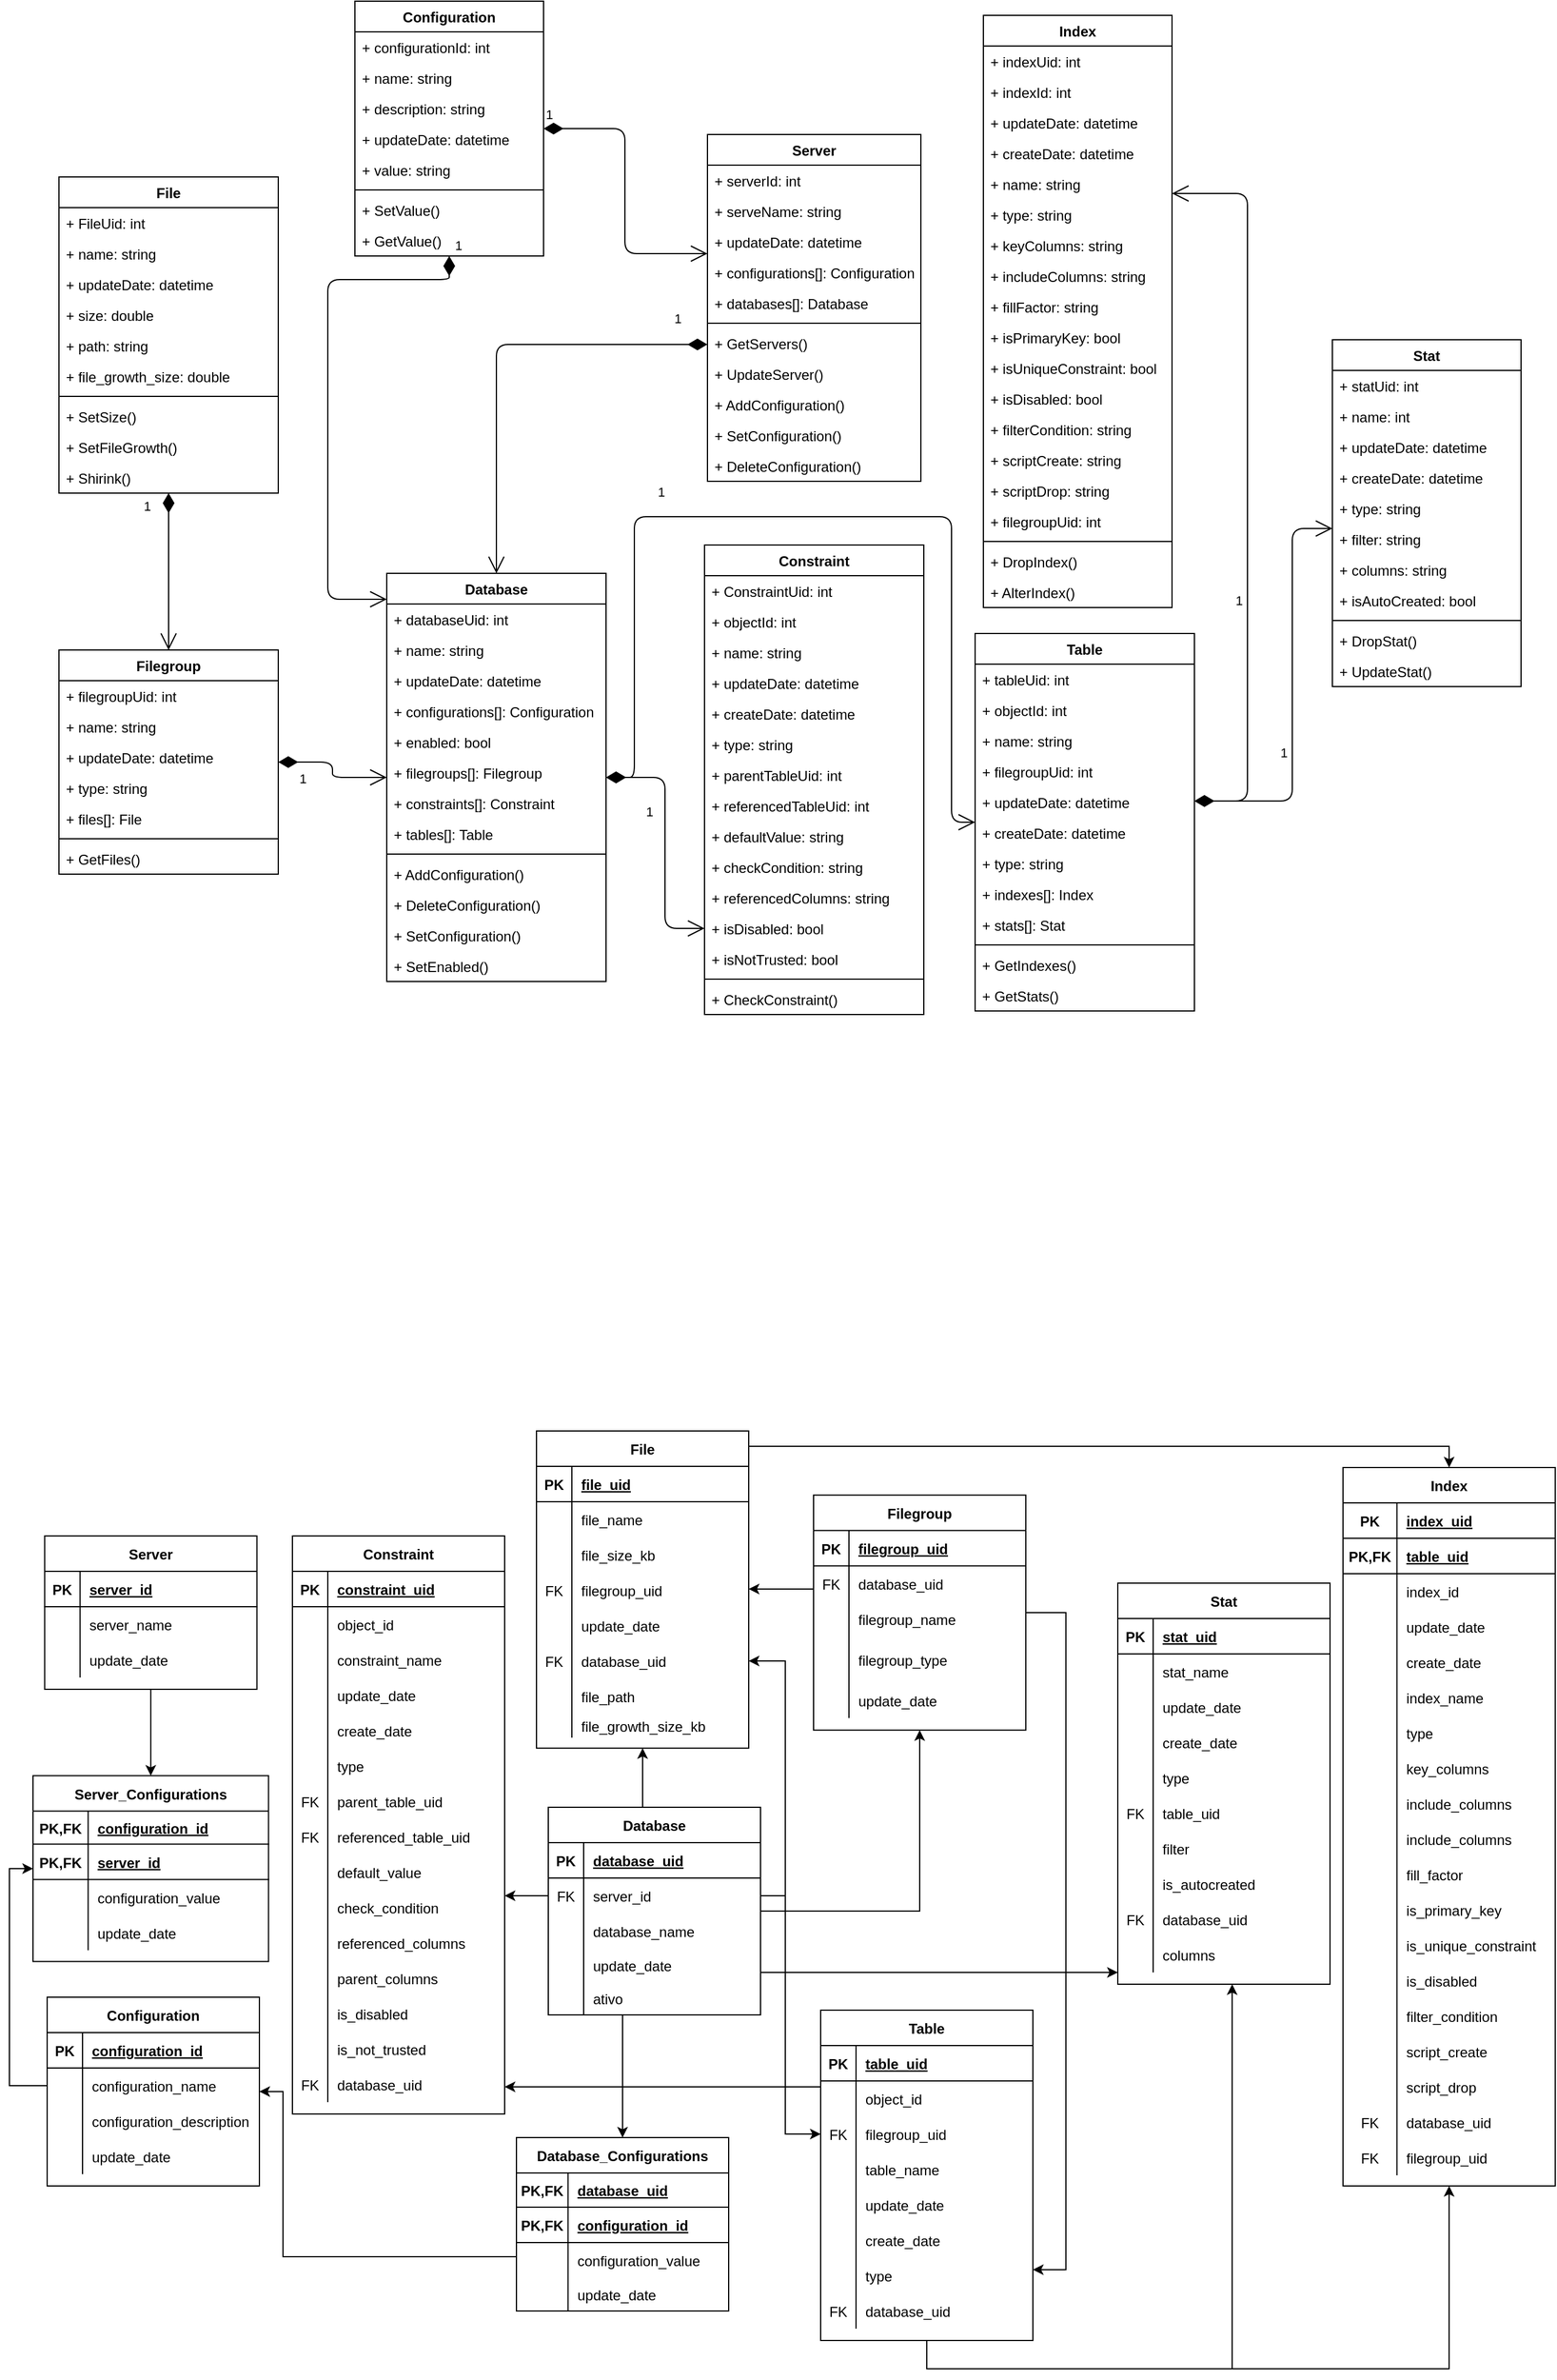 <mxfile version="13.6.2" type="device"><diagram id="ff6Ciz-0W4YxmPZeDkQI" name="Página-1"><mxGraphModel dx="6888" dy="6528" grid="0" gridSize="10" guides="1" tooltips="1" connect="1" arrows="1" fold="1" page="0" pageScale="1" pageWidth="827" pageHeight="1169" math="0" shadow="0"><root><mxCell id="0"/><mxCell id="1" parent="0"/><mxCell id="05qQy9F4VI4E3FYQFkPj-387" style="edgeStyle=orthogonalEdgeStyle;rounded=0;orthogonalLoop=1;jettySize=auto;html=1;entryX=0;entryY=0.5;entryDx=0;entryDy=0;" parent="1" source="05qQy9F4VI4E3FYQFkPj-173" target="05qQy9F4VI4E3FYQFkPj-182" edge="1"><mxGeometry relative="1" as="geometry"/></mxCell><mxCell id="05qQy9F4VI4E3FYQFkPj-388" style="edgeStyle=orthogonalEdgeStyle;rounded=0;orthogonalLoop=1;jettySize=auto;html=1;entryX=0.5;entryY=0;entryDx=0;entryDy=0;" parent="1" source="05qQy9F4VI4E3FYQFkPj-156" target="05qQy9F4VI4E3FYQFkPj-182" edge="1"><mxGeometry relative="1" as="geometry"/></mxCell><mxCell id="05qQy9F4VI4E3FYQFkPj-389" style="edgeStyle=orthogonalEdgeStyle;rounded=0;orthogonalLoop=1;jettySize=auto;html=1;entryX=0.5;entryY=0;entryDx=0;entryDy=0;" parent="1" source="05qQy9F4VI4E3FYQFkPj-140" target="05qQy9F4VI4E3FYQFkPj-201" edge="1"><mxGeometry relative="1" as="geometry"><Array as="points"><mxPoint x="-535" y="-1286"/><mxPoint x="-535" y="-1286"/></Array></mxGeometry></mxCell><mxCell id="05qQy9F4VI4E3FYQFkPj-396" style="edgeStyle=orthogonalEdgeStyle;rounded=0;orthogonalLoop=1;jettySize=auto;html=1;entryX=1;entryY=0.5;entryDx=0;entryDy=0;" parent="1" source="05qQy9F4VI4E3FYQFkPj-140" target="05qQy9F4VI4E3FYQFkPj-320" edge="1"><mxGeometry relative="1" as="geometry"><Array as="points"><mxPoint x="-397" y="-1402"/><mxPoint x="-397" y="-1601"/></Array></mxGeometry></mxCell><mxCell id="05qQy9F4VI4E3FYQFkPj-399" style="edgeStyle=orthogonalEdgeStyle;rounded=0;orthogonalLoop=1;jettySize=auto;html=1;entryX=0.5;entryY=1;entryDx=0;entryDy=0;" parent="1" source="05qQy9F4VI4E3FYQFkPj-140" target="05qQy9F4VI4E3FYQFkPj-279" edge="1"><mxGeometry relative="1" as="geometry"><Array as="points"><mxPoint x="-283" y="-1389"/></Array></mxGeometry></mxCell><mxCell id="05qQy9F4VI4E3FYQFkPj-401" style="edgeStyle=orthogonalEdgeStyle;rounded=0;orthogonalLoop=1;jettySize=auto;html=1;" parent="1" source="05qQy9F4VI4E3FYQFkPj-140" target="05qQy9F4VI4E3FYQFkPj-3" edge="1"><mxGeometry relative="1" as="geometry"><Array as="points"><mxPoint x="-618" y="-1402"/><mxPoint x="-618" y="-1402"/></Array></mxGeometry></mxCell><mxCell id="05qQy9F4VI4E3FYQFkPj-402" style="edgeStyle=orthogonalEdgeStyle;rounded=0;orthogonalLoop=1;jettySize=auto;html=1;" parent="1" source="05qQy9F4VI4E3FYQFkPj-304" target="05qQy9F4VI4E3FYQFkPj-323" edge="1"><mxGeometry relative="1" as="geometry"><Array as="points"><mxPoint x="166" y="-1783"/></Array></mxGeometry></mxCell><mxCell id="05qQy9F4VI4E3FYQFkPj-405" style="edgeStyle=orthogonalEdgeStyle;rounded=0;orthogonalLoop=1;jettySize=auto;html=1;" parent="1" source="05qQy9F4VI4E3FYQFkPj-140" target="05qQy9F4VI4E3FYQFkPj-217" edge="1"><mxGeometry relative="1" as="geometry"><Array as="points"><mxPoint x="-402" y="-1337"/><mxPoint x="-402" y="-1337"/></Array></mxGeometry></mxCell><mxCell id="05qQy9F4VI4E3FYQFkPj-391" style="edgeStyle=orthogonalEdgeStyle;rounded=0;orthogonalLoop=1;jettySize=auto;html=1;" parent="1" source="05qQy9F4VI4E3FYQFkPj-144" target="05qQy9F4VI4E3FYQFkPj-255" edge="1"><mxGeometry relative="1" as="geometry"><Array as="points"><mxPoint x="-397" y="-1402"/><mxPoint x="-397" y="-1200"/></Array></mxGeometry></mxCell><mxCell id="05qQy9F4VI4E3FYQFkPj-400" style="edgeStyle=orthogonalEdgeStyle;rounded=0;orthogonalLoop=1;jettySize=auto;html=1;" parent="1" source="05qQy9F4VI4E3FYQFkPj-248" target="05qQy9F4VI4E3FYQFkPj-3" edge="1"><mxGeometry relative="1" as="geometry"><Array as="points"><mxPoint x="-625" y="-1240"/><mxPoint x="-625" y="-1240"/></Array></mxGeometry></mxCell><mxCell id="05qQy9F4VI4E3FYQFkPj-403" style="edgeStyle=orthogonalEdgeStyle;rounded=0;orthogonalLoop=1;jettySize=auto;html=1;" parent="1" source="05qQy9F4VI4E3FYQFkPj-248" target="05qQy9F4VI4E3FYQFkPj-323" edge="1"><mxGeometry relative="1" as="geometry"><Array as="points"><mxPoint x="166" y="-1001"/></Array></mxGeometry></mxCell><mxCell id="05qQy9F4VI4E3FYQFkPj-404" style="edgeStyle=orthogonalEdgeStyle;rounded=0;orthogonalLoop=1;jettySize=auto;html=1;" parent="1" source="05qQy9F4VI4E3FYQFkPj-248" target="05qQy9F4VI4E3FYQFkPj-217" edge="1"><mxGeometry relative="1" as="geometry"><Array as="points"><mxPoint x="-18" y="-1001"/></Array></mxGeometry></mxCell><mxCell id="05qQy9F4VI4E3FYQFkPj-397" style="edgeStyle=orthogonalEdgeStyle;rounded=0;orthogonalLoop=1;jettySize=auto;html=1;" parent="1" source="05qQy9F4VI4E3FYQFkPj-279" target="05qQy9F4VI4E3FYQFkPj-304" edge="1"><mxGeometry relative="1" as="geometry"><Array as="points"><mxPoint x="-387" y="-1662"/><mxPoint x="-387" y="-1662"/></Array></mxGeometry></mxCell><mxCell id="05qQy9F4VI4E3FYQFkPj-398" style="edgeStyle=orthogonalEdgeStyle;rounded=0;orthogonalLoop=1;jettySize=auto;html=1;" parent="1" source="05qQy9F4VI4E3FYQFkPj-279" target="05qQy9F4VI4E3FYQFkPj-248" edge="1"><mxGeometry relative="1" as="geometry"><Array as="points"><mxPoint x="-159" y="-1641.995"/><mxPoint x="-159" y="-1085"/></Array></mxGeometry></mxCell><mxCell id="05qQy9F4VI4E3FYQFkPj-182" value="Server_Configurations" style="shape=table;startSize=30;container=1;collapsible=1;childLayout=tableLayout;fixedRows=1;rowLines=0;fontStyle=1;align=center;resizeLast=1;" parent="1" vertex="1"><mxGeometry x="-1035" y="-1503.75" width="199.75" height="157.5" as="geometry"/></mxCell><mxCell id="05qQy9F4VI4E3FYQFkPj-183" value="" style="shape=partialRectangle;collapsible=0;dropTarget=0;pointerEvents=0;fillColor=none;top=0;left=0;bottom=1;right=0;points=[[0,0.5],[1,0.5]];portConstraint=eastwest;" parent="05qQy9F4VI4E3FYQFkPj-182" vertex="1"><mxGeometry y="30" width="199.75" height="28" as="geometry"/></mxCell><mxCell id="05qQy9F4VI4E3FYQFkPj-184" value="PK,FK" style="shape=partialRectangle;connectable=0;fillColor=none;top=0;left=0;bottom=0;right=0;fontStyle=1;overflow=hidden;" parent="05qQy9F4VI4E3FYQFkPj-183" vertex="1"><mxGeometry width="46.75" height="28" as="geometry"/></mxCell><mxCell id="05qQy9F4VI4E3FYQFkPj-185" value="configuration_id" style="shape=partialRectangle;connectable=0;fillColor=none;top=0;left=0;bottom=0;right=0;align=left;spacingLeft=6;fontStyle=5;overflow=hidden;" parent="05qQy9F4VI4E3FYQFkPj-183" vertex="1"><mxGeometry x="46.75" width="153" height="28" as="geometry"/></mxCell><mxCell id="05qQy9F4VI4E3FYQFkPj-198" value="" style="shape=partialRectangle;collapsible=0;dropTarget=0;pointerEvents=0;fillColor=none;top=0;left=0;bottom=1;right=0;points=[[0,0.5],[1,0.5]];portConstraint=eastwest;" parent="05qQy9F4VI4E3FYQFkPj-182" vertex="1"><mxGeometry y="58" width="199.75" height="30" as="geometry"/></mxCell><mxCell id="05qQy9F4VI4E3FYQFkPj-199" value="PK,FK" style="shape=partialRectangle;connectable=0;fillColor=none;top=0;left=0;bottom=0;right=0;fontStyle=1;overflow=hidden;" parent="05qQy9F4VI4E3FYQFkPj-198" vertex="1"><mxGeometry width="46.75" height="30" as="geometry"/></mxCell><mxCell id="05qQy9F4VI4E3FYQFkPj-200" value="server_id" style="shape=partialRectangle;connectable=0;fillColor=none;top=0;left=0;bottom=0;right=0;align=left;spacingLeft=6;fontStyle=5;overflow=hidden;" parent="05qQy9F4VI4E3FYQFkPj-198" vertex="1"><mxGeometry x="46.75" width="153" height="30" as="geometry"/></mxCell><mxCell id="05qQy9F4VI4E3FYQFkPj-186" value="" style="shape=partialRectangle;collapsible=0;dropTarget=0;pointerEvents=0;fillColor=none;top=0;left=0;bottom=0;right=0;points=[[0,0.5],[1,0.5]];portConstraint=eastwest;" parent="05qQy9F4VI4E3FYQFkPj-182" vertex="1"><mxGeometry y="88" width="199.75" height="30" as="geometry"/></mxCell><mxCell id="05qQy9F4VI4E3FYQFkPj-187" value="" style="shape=partialRectangle;connectable=0;fillColor=none;top=0;left=0;bottom=0;right=0;editable=1;overflow=hidden;" parent="05qQy9F4VI4E3FYQFkPj-186" vertex="1"><mxGeometry width="46.75" height="30" as="geometry"/></mxCell><mxCell id="05qQy9F4VI4E3FYQFkPj-188" value="configuration_value" style="shape=partialRectangle;connectable=0;fillColor=none;top=0;left=0;bottom=0;right=0;align=left;spacingLeft=6;overflow=hidden;" parent="05qQy9F4VI4E3FYQFkPj-186" vertex="1"><mxGeometry x="46.75" width="153" height="30" as="geometry"/></mxCell><mxCell id="05qQy9F4VI4E3FYQFkPj-192" value="" style="shape=partialRectangle;collapsible=0;dropTarget=0;pointerEvents=0;fillColor=none;top=0;left=0;bottom=0;right=0;points=[[0,0.5],[1,0.5]];portConstraint=eastwest;" parent="05qQy9F4VI4E3FYQFkPj-182" vertex="1"><mxGeometry y="118" width="199.75" height="30" as="geometry"/></mxCell><mxCell id="05qQy9F4VI4E3FYQFkPj-193" value="" style="shape=partialRectangle;connectable=0;fillColor=none;top=0;left=0;bottom=0;right=0;editable=1;overflow=hidden;" parent="05qQy9F4VI4E3FYQFkPj-192" vertex="1"><mxGeometry width="46.75" height="30" as="geometry"/></mxCell><mxCell id="05qQy9F4VI4E3FYQFkPj-194" value="update_date" style="shape=partialRectangle;connectable=0;fillColor=none;top=0;left=0;bottom=0;right=0;align=left;spacingLeft=6;overflow=hidden;" parent="05qQy9F4VI4E3FYQFkPj-192" vertex="1"><mxGeometry x="46.75" width="153" height="30" as="geometry"/></mxCell><mxCell id="05qQy9F4VI4E3FYQFkPj-156" value="Server" style="shape=table;startSize=30;container=1;collapsible=1;childLayout=tableLayout;fixedRows=1;rowLines=0;fontStyle=1;align=center;resizeLast=1;" parent="1" vertex="1"><mxGeometry x="-1025.12" y="-1707" width="180" height="130" as="geometry"/></mxCell><mxCell id="05qQy9F4VI4E3FYQFkPj-157" value="" style="shape=partialRectangle;collapsible=0;dropTarget=0;pointerEvents=0;fillColor=none;top=0;left=0;bottom=1;right=0;points=[[0,0.5],[1,0.5]];portConstraint=eastwest;" parent="05qQy9F4VI4E3FYQFkPj-156" vertex="1"><mxGeometry y="30" width="180" height="30" as="geometry"/></mxCell><mxCell id="05qQy9F4VI4E3FYQFkPj-158" value="PK" style="shape=partialRectangle;connectable=0;fillColor=none;top=0;left=0;bottom=0;right=0;fontStyle=1;overflow=hidden;" parent="05qQy9F4VI4E3FYQFkPj-157" vertex="1"><mxGeometry width="30" height="30" as="geometry"/></mxCell><mxCell id="05qQy9F4VI4E3FYQFkPj-159" value="server_id" style="shape=partialRectangle;connectable=0;fillColor=none;top=0;left=0;bottom=0;right=0;align=left;spacingLeft=6;fontStyle=5;overflow=hidden;" parent="05qQy9F4VI4E3FYQFkPj-157" vertex="1"><mxGeometry x="30" width="150" height="30" as="geometry"/></mxCell><mxCell id="05qQy9F4VI4E3FYQFkPj-160" value="" style="shape=partialRectangle;collapsible=0;dropTarget=0;pointerEvents=0;fillColor=none;top=0;left=0;bottom=0;right=0;points=[[0,0.5],[1,0.5]];portConstraint=eastwest;" parent="05qQy9F4VI4E3FYQFkPj-156" vertex="1"><mxGeometry y="60" width="180" height="30" as="geometry"/></mxCell><mxCell id="05qQy9F4VI4E3FYQFkPj-161" value="" style="shape=partialRectangle;connectable=0;fillColor=none;top=0;left=0;bottom=0;right=0;editable=1;overflow=hidden;" parent="05qQy9F4VI4E3FYQFkPj-160" vertex="1"><mxGeometry width="30" height="30" as="geometry"/></mxCell><mxCell id="05qQy9F4VI4E3FYQFkPj-162" value="server_name" style="shape=partialRectangle;connectable=0;fillColor=none;top=0;left=0;bottom=0;right=0;align=left;spacingLeft=6;overflow=hidden;" parent="05qQy9F4VI4E3FYQFkPj-160" vertex="1"><mxGeometry x="30" width="150" height="30" as="geometry"/></mxCell><mxCell id="05qQy9F4VI4E3FYQFkPj-163" value="" style="shape=partialRectangle;collapsible=0;dropTarget=0;pointerEvents=0;fillColor=none;top=0;left=0;bottom=0;right=0;points=[[0,0.5],[1,0.5]];portConstraint=eastwest;" parent="05qQy9F4VI4E3FYQFkPj-156" vertex="1"><mxGeometry y="90" width="180" height="30" as="geometry"/></mxCell><mxCell id="05qQy9F4VI4E3FYQFkPj-164" value="" style="shape=partialRectangle;connectable=0;fillColor=none;top=0;left=0;bottom=0;right=0;editable=1;overflow=hidden;" parent="05qQy9F4VI4E3FYQFkPj-163" vertex="1"><mxGeometry width="30" height="30" as="geometry"/></mxCell><mxCell id="05qQy9F4VI4E3FYQFkPj-165" value="update_date" style="shape=partialRectangle;connectable=0;fillColor=none;top=0;left=0;bottom=0;right=0;align=left;spacingLeft=6;overflow=hidden;" parent="05qQy9F4VI4E3FYQFkPj-163" vertex="1"><mxGeometry x="30" width="150" height="30" as="geometry"/></mxCell><mxCell id="05qQy9F4VI4E3FYQFkPj-169" value="Configuration" style="shape=table;startSize=30;container=1;collapsible=1;childLayout=tableLayout;fixedRows=1;rowLines=0;fontStyle=1;align=center;resizeLast=1;" parent="1" vertex="1"><mxGeometry x="-1023" y="-1316" width="180" height="160" as="geometry"><mxRectangle x="41" y="-59" width="106" height="30" as="alternateBounds"/></mxGeometry></mxCell><mxCell id="05qQy9F4VI4E3FYQFkPj-170" value="" style="shape=partialRectangle;collapsible=0;dropTarget=0;pointerEvents=0;fillColor=none;top=0;left=0;bottom=1;right=0;points=[[0,0.5],[1,0.5]];portConstraint=eastwest;" parent="05qQy9F4VI4E3FYQFkPj-169" vertex="1"><mxGeometry y="30" width="180" height="30" as="geometry"/></mxCell><mxCell id="05qQy9F4VI4E3FYQFkPj-171" value="PK" style="shape=partialRectangle;connectable=0;fillColor=none;top=0;left=0;bottom=0;right=0;fontStyle=1;overflow=hidden;" parent="05qQy9F4VI4E3FYQFkPj-170" vertex="1"><mxGeometry width="30" height="30" as="geometry"/></mxCell><mxCell id="05qQy9F4VI4E3FYQFkPj-172" value="configuration_id" style="shape=partialRectangle;connectable=0;fillColor=none;top=0;left=0;bottom=0;right=0;align=left;spacingLeft=6;fontStyle=5;overflow=hidden;" parent="05qQy9F4VI4E3FYQFkPj-170" vertex="1"><mxGeometry x="30" width="150" height="30" as="geometry"/></mxCell><mxCell id="05qQy9F4VI4E3FYQFkPj-173" value="" style="shape=partialRectangle;collapsible=0;dropTarget=0;pointerEvents=0;fillColor=none;top=0;left=0;bottom=0;right=0;points=[[0,0.5],[1,0.5]];portConstraint=eastwest;" parent="05qQy9F4VI4E3FYQFkPj-169" vertex="1"><mxGeometry y="60" width="180" height="30" as="geometry"/></mxCell><mxCell id="05qQy9F4VI4E3FYQFkPj-174" value="" style="shape=partialRectangle;connectable=0;fillColor=none;top=0;left=0;bottom=0;right=0;editable=1;overflow=hidden;" parent="05qQy9F4VI4E3FYQFkPj-173" vertex="1"><mxGeometry width="30" height="30" as="geometry"/></mxCell><mxCell id="05qQy9F4VI4E3FYQFkPj-175" value="configuration_name" style="shape=partialRectangle;connectable=0;fillColor=none;top=0;left=0;bottom=0;right=0;align=left;spacingLeft=6;overflow=hidden;" parent="05qQy9F4VI4E3FYQFkPj-173" vertex="1"><mxGeometry x="30" width="150" height="30" as="geometry"/></mxCell><mxCell id="05qQy9F4VI4E3FYQFkPj-176" value="" style="shape=partialRectangle;collapsible=0;dropTarget=0;pointerEvents=0;fillColor=none;top=0;left=0;bottom=0;right=0;points=[[0,0.5],[1,0.5]];portConstraint=eastwest;" parent="05qQy9F4VI4E3FYQFkPj-169" vertex="1"><mxGeometry y="90" width="180" height="30" as="geometry"/></mxCell><mxCell id="05qQy9F4VI4E3FYQFkPj-177" value="" style="shape=partialRectangle;connectable=0;fillColor=none;top=0;left=0;bottom=0;right=0;editable=1;overflow=hidden;" parent="05qQy9F4VI4E3FYQFkPj-176" vertex="1"><mxGeometry width="30" height="30" as="geometry"/></mxCell><mxCell id="05qQy9F4VI4E3FYQFkPj-178" value="configuration_description" style="shape=partialRectangle;connectable=0;fillColor=none;top=0;left=0;bottom=0;right=0;align=left;spacingLeft=6;overflow=hidden;" parent="05qQy9F4VI4E3FYQFkPj-176" vertex="1"><mxGeometry x="30" width="150" height="30" as="geometry"/></mxCell><mxCell id="05qQy9F4VI4E3FYQFkPj-179" value="" style="shape=partialRectangle;collapsible=0;dropTarget=0;pointerEvents=0;fillColor=none;top=0;left=0;bottom=0;right=0;points=[[0,0.5],[1,0.5]];portConstraint=eastwest;" parent="05qQy9F4VI4E3FYQFkPj-169" vertex="1"><mxGeometry y="120" width="180" height="30" as="geometry"/></mxCell><mxCell id="05qQy9F4VI4E3FYQFkPj-180" value="" style="shape=partialRectangle;connectable=0;fillColor=none;top=0;left=0;bottom=0;right=0;editable=1;overflow=hidden;" parent="05qQy9F4VI4E3FYQFkPj-179" vertex="1"><mxGeometry width="30" height="30" as="geometry"/></mxCell><mxCell id="05qQy9F4VI4E3FYQFkPj-181" value="update_date" style="shape=partialRectangle;connectable=0;fillColor=none;top=0;left=0;bottom=0;right=0;align=left;spacingLeft=6;overflow=hidden;" parent="05qQy9F4VI4E3FYQFkPj-179" vertex="1"><mxGeometry x="30" width="150" height="30" as="geometry"/></mxCell><mxCell id="05qQy9F4VI4E3FYQFkPj-3" value="Constraint" style="shape=table;startSize=30;container=1;collapsible=1;childLayout=tableLayout;fixedRows=1;rowLines=0;fontStyle=1;align=center;resizeLast=1;" parent="1" vertex="1"><mxGeometry x="-815" y="-1707" width="180" height="490" as="geometry"/></mxCell><mxCell id="05qQy9F4VI4E3FYQFkPj-4" value="" style="shape=partialRectangle;collapsible=0;dropTarget=0;pointerEvents=0;fillColor=none;top=0;left=0;bottom=1;right=0;points=[[0,0.5],[1,0.5]];portConstraint=eastwest;" parent="05qQy9F4VI4E3FYQFkPj-3" vertex="1"><mxGeometry y="30" width="180" height="30" as="geometry"/></mxCell><mxCell id="05qQy9F4VI4E3FYQFkPj-5" value="PK" style="shape=partialRectangle;connectable=0;fillColor=none;top=0;left=0;bottom=0;right=0;fontStyle=1;overflow=hidden;" parent="05qQy9F4VI4E3FYQFkPj-4" vertex="1"><mxGeometry width="30" height="30" as="geometry"/></mxCell><mxCell id="05qQy9F4VI4E3FYQFkPj-6" value="constraint_uid" style="shape=partialRectangle;connectable=0;fillColor=none;top=0;left=0;bottom=0;right=0;align=left;spacingLeft=6;fontStyle=5;overflow=hidden;" parent="05qQy9F4VI4E3FYQFkPj-4" vertex="1"><mxGeometry x="30" width="150" height="30" as="geometry"/></mxCell><mxCell id="05qQy9F4VI4E3FYQFkPj-7" value="" style="shape=partialRectangle;collapsible=0;dropTarget=0;pointerEvents=0;fillColor=none;top=0;left=0;bottom=0;right=0;points=[[0,0.5],[1,0.5]];portConstraint=eastwest;" parent="05qQy9F4VI4E3FYQFkPj-3" vertex="1"><mxGeometry y="60" width="180" height="30" as="geometry"/></mxCell><mxCell id="05qQy9F4VI4E3FYQFkPj-8" value="" style="shape=partialRectangle;connectable=0;fillColor=none;top=0;left=0;bottom=0;right=0;editable=1;overflow=hidden;" parent="05qQy9F4VI4E3FYQFkPj-7" vertex="1"><mxGeometry width="30" height="30" as="geometry"/></mxCell><mxCell id="05qQy9F4VI4E3FYQFkPj-9" value="object_id" style="shape=partialRectangle;connectable=0;fillColor=none;top=0;left=0;bottom=0;right=0;align=left;spacingLeft=6;overflow=hidden;" parent="05qQy9F4VI4E3FYQFkPj-7" vertex="1"><mxGeometry x="30" width="150" height="30" as="geometry"/></mxCell><mxCell id="05qQy9F4VI4E3FYQFkPj-10" value="" style="shape=partialRectangle;collapsible=0;dropTarget=0;pointerEvents=0;fillColor=none;top=0;left=0;bottom=0;right=0;points=[[0,0.5],[1,0.5]];portConstraint=eastwest;" parent="05qQy9F4VI4E3FYQFkPj-3" vertex="1"><mxGeometry y="90" width="180" height="30" as="geometry"/></mxCell><mxCell id="05qQy9F4VI4E3FYQFkPj-11" value="" style="shape=partialRectangle;connectable=0;fillColor=none;top=0;left=0;bottom=0;right=0;editable=1;overflow=hidden;" parent="05qQy9F4VI4E3FYQFkPj-10" vertex="1"><mxGeometry width="30" height="30" as="geometry"/></mxCell><mxCell id="05qQy9F4VI4E3FYQFkPj-12" value="constraint_name" style="shape=partialRectangle;connectable=0;fillColor=none;top=0;left=0;bottom=0;right=0;align=left;spacingLeft=6;overflow=hidden;" parent="05qQy9F4VI4E3FYQFkPj-10" vertex="1"><mxGeometry x="30" width="150" height="30" as="geometry"/></mxCell><mxCell id="05qQy9F4VI4E3FYQFkPj-13" value="" style="shape=partialRectangle;collapsible=0;dropTarget=0;pointerEvents=0;fillColor=none;top=0;left=0;bottom=0;right=0;points=[[0,0.5],[1,0.5]];portConstraint=eastwest;" parent="05qQy9F4VI4E3FYQFkPj-3" vertex="1"><mxGeometry y="120" width="180" height="30" as="geometry"/></mxCell><mxCell id="05qQy9F4VI4E3FYQFkPj-14" value="" style="shape=partialRectangle;connectable=0;fillColor=none;top=0;left=0;bottom=0;right=0;editable=1;overflow=hidden;" parent="05qQy9F4VI4E3FYQFkPj-13" vertex="1"><mxGeometry width="30" height="30" as="geometry"/></mxCell><mxCell id="05qQy9F4VI4E3FYQFkPj-15" value="update_date" style="shape=partialRectangle;connectable=0;fillColor=none;top=0;left=0;bottom=0;right=0;align=left;spacingLeft=6;overflow=hidden;" parent="05qQy9F4VI4E3FYQFkPj-13" vertex="1"><mxGeometry x="30" width="150" height="30" as="geometry"/></mxCell><mxCell id="05qQy9F4VI4E3FYQFkPj-29" value="" style="shape=partialRectangle;collapsible=0;dropTarget=0;pointerEvents=0;fillColor=none;top=0;left=0;bottom=0;right=0;points=[[0,0.5],[1,0.5]];portConstraint=eastwest;" parent="05qQy9F4VI4E3FYQFkPj-3" vertex="1"><mxGeometry y="150" width="180" height="30" as="geometry"/></mxCell><mxCell id="05qQy9F4VI4E3FYQFkPj-30" value="" style="shape=partialRectangle;connectable=0;fillColor=none;top=0;left=0;bottom=0;right=0;editable=1;overflow=hidden;" parent="05qQy9F4VI4E3FYQFkPj-29" vertex="1"><mxGeometry width="30" height="30" as="geometry"/></mxCell><mxCell id="05qQy9F4VI4E3FYQFkPj-31" value="create_date" style="shape=partialRectangle;connectable=0;fillColor=none;top=0;left=0;bottom=0;right=0;align=left;spacingLeft=6;overflow=hidden;" parent="05qQy9F4VI4E3FYQFkPj-29" vertex="1"><mxGeometry x="30" width="150" height="30" as="geometry"/></mxCell><mxCell id="05qQy9F4VI4E3FYQFkPj-33" value="" style="shape=partialRectangle;collapsible=0;dropTarget=0;pointerEvents=0;fillColor=none;top=0;left=0;bottom=0;right=0;points=[[0,0.5],[1,0.5]];portConstraint=eastwest;" parent="05qQy9F4VI4E3FYQFkPj-3" vertex="1"><mxGeometry y="180" width="180" height="30" as="geometry"/></mxCell><mxCell id="05qQy9F4VI4E3FYQFkPj-34" value="" style="shape=partialRectangle;connectable=0;fillColor=none;top=0;left=0;bottom=0;right=0;editable=1;overflow=hidden;" parent="05qQy9F4VI4E3FYQFkPj-33" vertex="1"><mxGeometry width="30" height="30" as="geometry"/></mxCell><mxCell id="05qQy9F4VI4E3FYQFkPj-35" value="type" style="shape=partialRectangle;connectable=0;fillColor=none;top=0;left=0;bottom=0;right=0;align=left;spacingLeft=6;overflow=hidden;" parent="05qQy9F4VI4E3FYQFkPj-33" vertex="1"><mxGeometry x="30" width="150" height="30" as="geometry"/></mxCell><mxCell id="05qQy9F4VI4E3FYQFkPj-36" value="" style="shape=partialRectangle;collapsible=0;dropTarget=0;pointerEvents=0;fillColor=none;top=0;left=0;bottom=0;right=0;points=[[0,0.5],[1,0.5]];portConstraint=eastwest;" parent="05qQy9F4VI4E3FYQFkPj-3" vertex="1"><mxGeometry y="210" width="180" height="30" as="geometry"/></mxCell><mxCell id="05qQy9F4VI4E3FYQFkPj-37" value="FK" style="shape=partialRectangle;connectable=0;fillColor=none;top=0;left=0;bottom=0;right=0;editable=1;overflow=hidden;" parent="05qQy9F4VI4E3FYQFkPj-36" vertex="1"><mxGeometry width="30" height="30" as="geometry"/></mxCell><mxCell id="05qQy9F4VI4E3FYQFkPj-38" value="parent_table_uid" style="shape=partialRectangle;connectable=0;fillColor=none;top=0;left=0;bottom=0;right=0;align=left;spacingLeft=6;overflow=hidden;" parent="05qQy9F4VI4E3FYQFkPj-36" vertex="1"><mxGeometry x="30" width="150" height="30" as="geometry"/></mxCell><mxCell id="05qQy9F4VI4E3FYQFkPj-61" value="" style="shape=partialRectangle;collapsible=0;dropTarget=0;pointerEvents=0;fillColor=none;top=0;left=0;bottom=0;right=0;points=[[0,0.5],[1,0.5]];portConstraint=eastwest;" parent="05qQy9F4VI4E3FYQFkPj-3" vertex="1"><mxGeometry y="240" width="180" height="30" as="geometry"/></mxCell><mxCell id="05qQy9F4VI4E3FYQFkPj-62" value="FK" style="shape=partialRectangle;connectable=0;fillColor=none;top=0;left=0;bottom=0;right=0;editable=1;overflow=hidden;" parent="05qQy9F4VI4E3FYQFkPj-61" vertex="1"><mxGeometry width="30" height="30" as="geometry"/></mxCell><mxCell id="05qQy9F4VI4E3FYQFkPj-63" value="referenced_table_uid" style="shape=partialRectangle;connectable=0;fillColor=none;top=0;left=0;bottom=0;right=0;align=left;spacingLeft=6;overflow=hidden;" parent="05qQy9F4VI4E3FYQFkPj-61" vertex="1"><mxGeometry x="30" width="150" height="30" as="geometry"/></mxCell><mxCell id="05qQy9F4VI4E3FYQFkPj-64" value="" style="shape=partialRectangle;collapsible=0;dropTarget=0;pointerEvents=0;fillColor=none;top=0;left=0;bottom=0;right=0;points=[[0,0.5],[1,0.5]];portConstraint=eastwest;" parent="05qQy9F4VI4E3FYQFkPj-3" vertex="1"><mxGeometry y="270" width="180" height="30" as="geometry"/></mxCell><mxCell id="05qQy9F4VI4E3FYQFkPj-65" value="" style="shape=partialRectangle;connectable=0;fillColor=none;top=0;left=0;bottom=0;right=0;editable=1;overflow=hidden;" parent="05qQy9F4VI4E3FYQFkPj-64" vertex="1"><mxGeometry width="30" height="30" as="geometry"/></mxCell><mxCell id="05qQy9F4VI4E3FYQFkPj-66" value="default_value" style="shape=partialRectangle;connectable=0;fillColor=none;top=0;left=0;bottom=0;right=0;align=left;spacingLeft=6;overflow=hidden;" parent="05qQy9F4VI4E3FYQFkPj-64" vertex="1"><mxGeometry x="30" width="150" height="30" as="geometry"/></mxCell><mxCell id="05qQy9F4VI4E3FYQFkPj-67" value="" style="shape=partialRectangle;collapsible=0;dropTarget=0;pointerEvents=0;fillColor=none;top=0;left=0;bottom=0;right=0;points=[[0,0.5],[1,0.5]];portConstraint=eastwest;" parent="05qQy9F4VI4E3FYQFkPj-3" vertex="1"><mxGeometry y="300" width="180" height="30" as="geometry"/></mxCell><mxCell id="05qQy9F4VI4E3FYQFkPj-68" value="" style="shape=partialRectangle;connectable=0;fillColor=none;top=0;left=0;bottom=0;right=0;editable=1;overflow=hidden;" parent="05qQy9F4VI4E3FYQFkPj-67" vertex="1"><mxGeometry width="30" height="30" as="geometry"/></mxCell><mxCell id="05qQy9F4VI4E3FYQFkPj-69" value="check_condition" style="shape=partialRectangle;connectable=0;fillColor=none;top=0;left=0;bottom=0;right=0;align=left;spacingLeft=6;overflow=hidden;" parent="05qQy9F4VI4E3FYQFkPj-67" vertex="1"><mxGeometry x="30" width="150" height="30" as="geometry"/></mxCell><mxCell id="05qQy9F4VI4E3FYQFkPj-70" value="" style="shape=partialRectangle;collapsible=0;dropTarget=0;pointerEvents=0;fillColor=none;top=0;left=0;bottom=0;right=0;points=[[0,0.5],[1,0.5]];portConstraint=eastwest;" parent="05qQy9F4VI4E3FYQFkPj-3" vertex="1"><mxGeometry y="330" width="180" height="30" as="geometry"/></mxCell><mxCell id="05qQy9F4VI4E3FYQFkPj-71" value="" style="shape=partialRectangle;connectable=0;fillColor=none;top=0;left=0;bottom=0;right=0;editable=1;overflow=hidden;" parent="05qQy9F4VI4E3FYQFkPj-70" vertex="1"><mxGeometry width="30" height="30" as="geometry"/></mxCell><mxCell id="05qQy9F4VI4E3FYQFkPj-72" value="referenced_columns" style="shape=partialRectangle;connectable=0;fillColor=none;top=0;left=0;bottom=0;right=0;align=left;spacingLeft=6;overflow=hidden;" parent="05qQy9F4VI4E3FYQFkPj-70" vertex="1"><mxGeometry x="30" width="150" height="30" as="geometry"/></mxCell><mxCell id="05qQy9F4VI4E3FYQFkPj-73" value="" style="shape=partialRectangle;collapsible=0;dropTarget=0;pointerEvents=0;fillColor=none;top=0;left=0;bottom=0;right=0;points=[[0,0.5],[1,0.5]];portConstraint=eastwest;" parent="05qQy9F4VI4E3FYQFkPj-3" vertex="1"><mxGeometry y="360" width="180" height="30" as="geometry"/></mxCell><mxCell id="05qQy9F4VI4E3FYQFkPj-74" value="" style="shape=partialRectangle;connectable=0;fillColor=none;top=0;left=0;bottom=0;right=0;editable=1;overflow=hidden;" parent="05qQy9F4VI4E3FYQFkPj-73" vertex="1"><mxGeometry width="30" height="30" as="geometry"/></mxCell><mxCell id="05qQy9F4VI4E3FYQFkPj-75" value="parent_columns" style="shape=partialRectangle;connectable=0;fillColor=none;top=0;left=0;bottom=0;right=0;align=left;spacingLeft=6;overflow=hidden;" parent="05qQy9F4VI4E3FYQFkPj-73" vertex="1"><mxGeometry x="30" width="150" height="30" as="geometry"/></mxCell><mxCell id="05qQy9F4VI4E3FYQFkPj-76" value="" style="shape=partialRectangle;collapsible=0;dropTarget=0;pointerEvents=0;fillColor=none;top=0;left=0;bottom=0;right=0;points=[[0,0.5],[1,0.5]];portConstraint=eastwest;" parent="05qQy9F4VI4E3FYQFkPj-3" vertex="1"><mxGeometry y="390" width="180" height="30" as="geometry"/></mxCell><mxCell id="05qQy9F4VI4E3FYQFkPj-77" value="" style="shape=partialRectangle;connectable=0;fillColor=none;top=0;left=0;bottom=0;right=0;editable=1;overflow=hidden;" parent="05qQy9F4VI4E3FYQFkPj-76" vertex="1"><mxGeometry width="30" height="30" as="geometry"/></mxCell><mxCell id="05qQy9F4VI4E3FYQFkPj-78" value="is_disabled" style="shape=partialRectangle;connectable=0;fillColor=none;top=0;left=0;bottom=0;right=0;align=left;spacingLeft=6;overflow=hidden;" parent="05qQy9F4VI4E3FYQFkPj-76" vertex="1"><mxGeometry x="30" width="150" height="30" as="geometry"/></mxCell><mxCell id="05qQy9F4VI4E3FYQFkPj-79" value="" style="shape=partialRectangle;collapsible=0;dropTarget=0;pointerEvents=0;fillColor=none;top=0;left=0;bottom=0;right=0;points=[[0,0.5],[1,0.5]];portConstraint=eastwest;" parent="05qQy9F4VI4E3FYQFkPj-3" vertex="1"><mxGeometry y="420" width="180" height="30" as="geometry"/></mxCell><mxCell id="05qQy9F4VI4E3FYQFkPj-80" value="" style="shape=partialRectangle;connectable=0;fillColor=none;top=0;left=0;bottom=0;right=0;editable=1;overflow=hidden;" parent="05qQy9F4VI4E3FYQFkPj-79" vertex="1"><mxGeometry width="30" height="30" as="geometry"/></mxCell><mxCell id="05qQy9F4VI4E3FYQFkPj-81" value="is_not_trusted" style="shape=partialRectangle;connectable=0;fillColor=none;top=0;left=0;bottom=0;right=0;align=left;spacingLeft=6;overflow=hidden;" parent="05qQy9F4VI4E3FYQFkPj-79" vertex="1"><mxGeometry x="30" width="150" height="30" as="geometry"/></mxCell><mxCell id="05qQy9F4VI4E3FYQFkPj-82" value="" style="shape=partialRectangle;collapsible=0;dropTarget=0;pointerEvents=0;fillColor=none;top=0;left=0;bottom=0;right=0;points=[[0,0.5],[1,0.5]];portConstraint=eastwest;" parent="05qQy9F4VI4E3FYQFkPj-3" vertex="1"><mxGeometry y="450" width="180" height="30" as="geometry"/></mxCell><mxCell id="05qQy9F4VI4E3FYQFkPj-83" value="FK" style="shape=partialRectangle;connectable=0;fillColor=none;top=0;left=0;bottom=0;right=0;editable=1;overflow=hidden;" parent="05qQy9F4VI4E3FYQFkPj-82" vertex="1"><mxGeometry width="30" height="30" as="geometry"/></mxCell><mxCell id="05qQy9F4VI4E3FYQFkPj-84" value="database_uid" style="shape=partialRectangle;connectable=0;fillColor=none;top=0;left=0;bottom=0;right=0;align=left;spacingLeft=6;overflow=hidden;" parent="05qQy9F4VI4E3FYQFkPj-82" vertex="1"><mxGeometry x="30" width="150" height="30" as="geometry"/></mxCell><mxCell id="05qQy9F4VI4E3FYQFkPj-140" value="Database" style="shape=table;startSize=30;container=1;collapsible=1;childLayout=tableLayout;fixedRows=1;rowLines=0;fontStyle=1;align=center;resizeLast=1;" parent="1" vertex="1"><mxGeometry x="-598" y="-1477" width="180" height="176" as="geometry"/></mxCell><mxCell id="05qQy9F4VI4E3FYQFkPj-141" value="" style="shape=partialRectangle;collapsible=0;dropTarget=0;pointerEvents=0;fillColor=none;top=0;left=0;bottom=1;right=0;points=[[0,0.5],[1,0.5]];portConstraint=eastwest;" parent="05qQy9F4VI4E3FYQFkPj-140" vertex="1"><mxGeometry y="30" width="180" height="30" as="geometry"/></mxCell><mxCell id="05qQy9F4VI4E3FYQFkPj-142" value="PK" style="shape=partialRectangle;connectable=0;fillColor=none;top=0;left=0;bottom=0;right=0;fontStyle=1;overflow=hidden;" parent="05qQy9F4VI4E3FYQFkPj-141" vertex="1"><mxGeometry width="30" height="30" as="geometry"/></mxCell><mxCell id="05qQy9F4VI4E3FYQFkPj-143" value="database_uid" style="shape=partialRectangle;connectable=0;fillColor=none;top=0;left=0;bottom=0;right=0;align=left;spacingLeft=6;fontStyle=5;overflow=hidden;" parent="05qQy9F4VI4E3FYQFkPj-141" vertex="1"><mxGeometry x="30" width="150" height="30" as="geometry"/></mxCell><mxCell id="05qQy9F4VI4E3FYQFkPj-144" value="" style="shape=partialRectangle;collapsible=0;dropTarget=0;pointerEvents=0;fillColor=none;top=0;left=0;bottom=0;right=0;points=[[0,0.5],[1,0.5]];portConstraint=eastwest;" parent="05qQy9F4VI4E3FYQFkPj-140" vertex="1"><mxGeometry y="60" width="180" height="30" as="geometry"/></mxCell><mxCell id="05qQy9F4VI4E3FYQFkPj-145" value="FK" style="shape=partialRectangle;connectable=0;fillColor=none;top=0;left=0;bottom=0;right=0;editable=1;overflow=hidden;" parent="05qQy9F4VI4E3FYQFkPj-144" vertex="1"><mxGeometry width="30" height="30" as="geometry"/></mxCell><mxCell id="05qQy9F4VI4E3FYQFkPj-146" value="server_id" style="shape=partialRectangle;connectable=0;fillColor=none;top=0;left=0;bottom=0;right=0;align=left;spacingLeft=6;overflow=hidden;" parent="05qQy9F4VI4E3FYQFkPj-144" vertex="1"><mxGeometry x="30" width="150" height="30" as="geometry"/></mxCell><mxCell id="05qQy9F4VI4E3FYQFkPj-147" value="" style="shape=partialRectangle;collapsible=0;dropTarget=0;pointerEvents=0;fillColor=none;top=0;left=0;bottom=0;right=0;points=[[0,0.5],[1,0.5]];portConstraint=eastwest;" parent="05qQy9F4VI4E3FYQFkPj-140" vertex="1"><mxGeometry y="90" width="180" height="30" as="geometry"/></mxCell><mxCell id="05qQy9F4VI4E3FYQFkPj-148" value="" style="shape=partialRectangle;connectable=0;fillColor=none;top=0;left=0;bottom=0;right=0;editable=1;overflow=hidden;" parent="05qQy9F4VI4E3FYQFkPj-147" vertex="1"><mxGeometry width="30" height="30" as="geometry"/></mxCell><mxCell id="05qQy9F4VI4E3FYQFkPj-149" value="database_name" style="shape=partialRectangle;connectable=0;fillColor=none;top=0;left=0;bottom=0;right=0;align=left;spacingLeft=6;overflow=hidden;" parent="05qQy9F4VI4E3FYQFkPj-147" vertex="1"><mxGeometry x="30" width="150" height="30" as="geometry"/></mxCell><mxCell id="05qQy9F4VI4E3FYQFkPj-150" value="" style="shape=partialRectangle;collapsible=0;dropTarget=0;pointerEvents=0;fillColor=none;top=0;left=0;bottom=0;right=0;points=[[0,0.5],[1,0.5]];portConstraint=eastwest;" parent="05qQy9F4VI4E3FYQFkPj-140" vertex="1"><mxGeometry y="120" width="180" height="28" as="geometry"/></mxCell><mxCell id="05qQy9F4VI4E3FYQFkPj-151" value="" style="shape=partialRectangle;connectable=0;fillColor=none;top=0;left=0;bottom=0;right=0;editable=1;overflow=hidden;" parent="05qQy9F4VI4E3FYQFkPj-150" vertex="1"><mxGeometry width="30" height="28" as="geometry"/></mxCell><mxCell id="05qQy9F4VI4E3FYQFkPj-152" value="update_date" style="shape=partialRectangle;connectable=0;fillColor=none;top=0;left=0;bottom=0;right=0;align=left;spacingLeft=6;overflow=hidden;" parent="05qQy9F4VI4E3FYQFkPj-150" vertex="1"><mxGeometry x="30" width="150" height="28" as="geometry"/></mxCell><mxCell id="jA5aOZX5bdBRXGR9jvFK-1" value="" style="shape=partialRectangle;collapsible=0;dropTarget=0;pointerEvents=0;fillColor=none;top=0;left=0;bottom=0;right=0;points=[[0,0.5],[1,0.5]];portConstraint=eastwest;" parent="05qQy9F4VI4E3FYQFkPj-140" vertex="1"><mxGeometry y="148" width="180" height="28" as="geometry"/></mxCell><mxCell id="jA5aOZX5bdBRXGR9jvFK-2" value="" style="shape=partialRectangle;connectable=0;fillColor=none;top=0;left=0;bottom=0;right=0;editable=1;overflow=hidden;" parent="jA5aOZX5bdBRXGR9jvFK-1" vertex="1"><mxGeometry width="30" height="28" as="geometry"/></mxCell><mxCell id="jA5aOZX5bdBRXGR9jvFK-3" value="ativo" style="shape=partialRectangle;connectable=0;fillColor=none;top=0;left=0;bottom=0;right=0;align=left;spacingLeft=6;overflow=hidden;" parent="jA5aOZX5bdBRXGR9jvFK-1" vertex="1"><mxGeometry x="30" width="150" height="28" as="geometry"/></mxCell><mxCell id="05qQy9F4VI4E3FYQFkPj-279" value="Filegroup" style="shape=table;startSize=30;container=1;collapsible=1;childLayout=tableLayout;fixedRows=1;rowLines=0;fontStyle=1;align=center;resizeLast=1;strokeColor=#000000;" parent="1" vertex="1"><mxGeometry x="-373" y="-1741.62" width="180" height="199.25" as="geometry"/></mxCell><mxCell id="05qQy9F4VI4E3FYQFkPj-280" value="" style="shape=partialRectangle;collapsible=0;dropTarget=0;pointerEvents=0;fillColor=none;top=0;left=0;bottom=1;right=0;points=[[0,0.5],[1,0.5]];portConstraint=eastwest;" parent="05qQy9F4VI4E3FYQFkPj-279" vertex="1"><mxGeometry y="30" width="180" height="30" as="geometry"/></mxCell><mxCell id="05qQy9F4VI4E3FYQFkPj-281" value="PK" style="shape=partialRectangle;connectable=0;fillColor=none;top=0;left=0;bottom=0;right=0;fontStyle=1;overflow=hidden;" parent="05qQy9F4VI4E3FYQFkPj-280" vertex="1"><mxGeometry width="30" height="30" as="geometry"/></mxCell><mxCell id="05qQy9F4VI4E3FYQFkPj-282" value="filegroup_uid" style="shape=partialRectangle;connectable=0;fillColor=none;top=0;left=0;bottom=0;right=0;align=left;spacingLeft=6;fontStyle=5;overflow=hidden;" parent="05qQy9F4VI4E3FYQFkPj-280" vertex="1"><mxGeometry x="30" width="150" height="30" as="geometry"/></mxCell><mxCell id="05qQy9F4VI4E3FYQFkPj-301" value="" style="shape=partialRectangle;collapsible=0;dropTarget=0;pointerEvents=0;fillColor=none;top=0;left=0;bottom=0;right=0;points=[[0,0.5],[1,0.5]];portConstraint=eastwest;" parent="05qQy9F4VI4E3FYQFkPj-279" vertex="1"><mxGeometry y="60" width="180" height="30" as="geometry"/></mxCell><mxCell id="05qQy9F4VI4E3FYQFkPj-302" value="FK" style="shape=partialRectangle;connectable=0;fillColor=none;top=0;left=0;bottom=0;right=0;editable=1;overflow=hidden;" parent="05qQy9F4VI4E3FYQFkPj-301" vertex="1"><mxGeometry width="30" height="30" as="geometry"/></mxCell><mxCell id="05qQy9F4VI4E3FYQFkPj-303" value="database_uid" style="shape=partialRectangle;connectable=0;fillColor=none;top=0;left=0;bottom=0;right=0;align=left;spacingLeft=6;overflow=hidden;" parent="05qQy9F4VI4E3FYQFkPj-301" vertex="1"><mxGeometry x="30" width="150" height="30" as="geometry"/></mxCell><mxCell id="05qQy9F4VI4E3FYQFkPj-283" value="" style="shape=partialRectangle;collapsible=0;dropTarget=0;pointerEvents=0;fillColor=none;top=0;left=0;bottom=0;right=0;points=[[0,0.5],[1,0.5]];portConstraint=eastwest;" parent="05qQy9F4VI4E3FYQFkPj-279" vertex="1"><mxGeometry y="90" width="180" height="30" as="geometry"/></mxCell><mxCell id="05qQy9F4VI4E3FYQFkPj-284" value="" style="shape=partialRectangle;connectable=0;fillColor=none;top=0;left=0;bottom=0;right=0;editable=1;overflow=hidden;" parent="05qQy9F4VI4E3FYQFkPj-283" vertex="1"><mxGeometry width="30" height="30" as="geometry"/></mxCell><mxCell id="05qQy9F4VI4E3FYQFkPj-285" value="filegroup_name" style="shape=partialRectangle;connectable=0;fillColor=none;top=0;left=0;bottom=0;right=0;align=left;spacingLeft=6;overflow=hidden;" parent="05qQy9F4VI4E3FYQFkPj-283" vertex="1"><mxGeometry x="30" width="150" height="30" as="geometry"/></mxCell><mxCell id="05qQy9F4VI4E3FYQFkPj-286" value="" style="shape=partialRectangle;collapsible=0;dropTarget=0;pointerEvents=0;fillColor=none;top=0;left=0;bottom=0;right=0;points=[[0,0.5],[1,0.5]];portConstraint=eastwest;" parent="05qQy9F4VI4E3FYQFkPj-279" vertex="1"><mxGeometry y="120" width="180" height="39" as="geometry"/></mxCell><mxCell id="05qQy9F4VI4E3FYQFkPj-287" value="" style="shape=partialRectangle;connectable=0;fillColor=none;top=0;left=0;bottom=0;right=0;editable=1;overflow=hidden;" parent="05qQy9F4VI4E3FYQFkPj-286" vertex="1"><mxGeometry width="30" height="39" as="geometry"/></mxCell><mxCell id="05qQy9F4VI4E3FYQFkPj-288" value="filegroup_type" style="shape=partialRectangle;connectable=0;fillColor=none;top=0;left=0;bottom=0;right=0;align=left;spacingLeft=6;overflow=hidden;" parent="05qQy9F4VI4E3FYQFkPj-286" vertex="1"><mxGeometry x="30" width="150" height="39" as="geometry"/></mxCell><mxCell id="05qQy9F4VI4E3FYQFkPj-409" value="" style="shape=partialRectangle;collapsible=0;dropTarget=0;pointerEvents=0;fillColor=none;top=0;left=0;bottom=0;right=0;points=[[0,0.5],[1,0.5]];portConstraint=eastwest;" parent="05qQy9F4VI4E3FYQFkPj-279" vertex="1"><mxGeometry y="159" width="180" height="30" as="geometry"/></mxCell><mxCell id="05qQy9F4VI4E3FYQFkPj-410" value="" style="shape=partialRectangle;connectable=0;fillColor=none;top=0;left=0;bottom=0;right=0;editable=1;overflow=hidden;" parent="05qQy9F4VI4E3FYQFkPj-409" vertex="1"><mxGeometry width="30" height="30" as="geometry"/></mxCell><mxCell id="05qQy9F4VI4E3FYQFkPj-411" value="update_date" style="shape=partialRectangle;connectable=0;fillColor=none;top=0;left=0;bottom=0;right=0;align=left;spacingLeft=6;overflow=hidden;" parent="05qQy9F4VI4E3FYQFkPj-409" vertex="1"><mxGeometry x="30" width="150" height="30" as="geometry"/></mxCell><mxCell id="05qQy9F4VI4E3FYQFkPj-415" style="edgeStyle=orthogonalEdgeStyle;rounded=0;orthogonalLoop=1;jettySize=auto;html=1;" parent="1" source="05qQy9F4VI4E3FYQFkPj-140" target="05qQy9F4VI4E3FYQFkPj-304" edge="1"><mxGeometry relative="1" as="geometry"><mxPoint x="-598" y="-1402" as="sourcePoint"/><mxPoint x="-34" y="-1690" as="targetPoint"/><Array as="points"><mxPoint x="-518" y="-1496"/><mxPoint x="-518" y="-1496"/></Array></mxGeometry></mxCell><mxCell id="05qQy9F4VI4E3FYQFkPj-304" value="File" style="shape=table;startSize=30;container=1;collapsible=1;childLayout=tableLayout;fixedRows=1;rowLines=0;fontStyle=1;align=center;resizeLast=1;strokeColor=#000000;" parent="1" vertex="1"><mxGeometry x="-608" y="-1796" width="180" height="268.917" as="geometry"/></mxCell><mxCell id="05qQy9F4VI4E3FYQFkPj-305" value="" style="shape=partialRectangle;collapsible=0;dropTarget=0;pointerEvents=0;fillColor=none;top=0;left=0;bottom=1;right=0;points=[[0,0.5],[1,0.5]];portConstraint=eastwest;" parent="05qQy9F4VI4E3FYQFkPj-304" vertex="1"><mxGeometry y="30" width="180" height="30" as="geometry"/></mxCell><mxCell id="05qQy9F4VI4E3FYQFkPj-306" value="PK" style="shape=partialRectangle;connectable=0;fillColor=none;top=0;left=0;bottom=0;right=0;fontStyle=1;overflow=hidden;" parent="05qQy9F4VI4E3FYQFkPj-305" vertex="1"><mxGeometry width="30" height="30" as="geometry"/></mxCell><mxCell id="05qQy9F4VI4E3FYQFkPj-307" value="file_uid" style="shape=partialRectangle;connectable=0;fillColor=none;top=0;left=0;bottom=0;right=0;align=left;spacingLeft=6;fontStyle=5;overflow=hidden;" parent="05qQy9F4VI4E3FYQFkPj-305" vertex="1"><mxGeometry x="30" width="150" height="30" as="geometry"/></mxCell><mxCell id="05qQy9F4VI4E3FYQFkPj-308" value="" style="shape=partialRectangle;collapsible=0;dropTarget=0;pointerEvents=0;fillColor=none;top=0;left=0;bottom=0;right=0;points=[[0,0.5],[1,0.5]];portConstraint=eastwest;" parent="05qQy9F4VI4E3FYQFkPj-304" vertex="1"><mxGeometry y="60" width="180" height="30" as="geometry"/></mxCell><mxCell id="05qQy9F4VI4E3FYQFkPj-309" value="" style="shape=partialRectangle;connectable=0;fillColor=none;top=0;left=0;bottom=0;right=0;editable=1;overflow=hidden;" parent="05qQy9F4VI4E3FYQFkPj-308" vertex="1"><mxGeometry width="30" height="30" as="geometry"/></mxCell><mxCell id="05qQy9F4VI4E3FYQFkPj-310" value="file_name" style="shape=partialRectangle;connectable=0;fillColor=none;top=0;left=0;bottom=0;right=0;align=left;spacingLeft=6;overflow=hidden;" parent="05qQy9F4VI4E3FYQFkPj-308" vertex="1"><mxGeometry x="30" width="150" height="30" as="geometry"/></mxCell><mxCell id="05qQy9F4VI4E3FYQFkPj-311" value="" style="shape=partialRectangle;collapsible=0;dropTarget=0;pointerEvents=0;fillColor=none;top=0;left=0;bottom=0;right=0;points=[[0,0.5],[1,0.5]];portConstraint=eastwest;" parent="05qQy9F4VI4E3FYQFkPj-304" vertex="1"><mxGeometry y="90" width="180" height="30" as="geometry"/></mxCell><mxCell id="05qQy9F4VI4E3FYQFkPj-312" value="" style="shape=partialRectangle;connectable=0;fillColor=none;top=0;left=0;bottom=0;right=0;editable=1;overflow=hidden;" parent="05qQy9F4VI4E3FYQFkPj-311" vertex="1"><mxGeometry width="30" height="30" as="geometry"/></mxCell><mxCell id="05qQy9F4VI4E3FYQFkPj-313" value="file_size_kb" style="shape=partialRectangle;connectable=0;fillColor=none;top=0;left=0;bottom=0;right=0;align=left;spacingLeft=6;overflow=hidden;" parent="05qQy9F4VI4E3FYQFkPj-311" vertex="1"><mxGeometry x="30" width="150" height="30" as="geometry"/></mxCell><mxCell id="05qQy9F4VI4E3FYQFkPj-314" value="" style="shape=partialRectangle;collapsible=0;dropTarget=0;pointerEvents=0;fillColor=none;top=0;left=0;bottom=0;right=0;points=[[0,0.5],[1,0.5]];portConstraint=eastwest;" parent="05qQy9F4VI4E3FYQFkPj-304" vertex="1"><mxGeometry y="120" width="180" height="30" as="geometry"/></mxCell><mxCell id="05qQy9F4VI4E3FYQFkPj-315" value="FK" style="shape=partialRectangle;connectable=0;fillColor=none;top=0;left=0;bottom=0;right=0;editable=1;overflow=hidden;" parent="05qQy9F4VI4E3FYQFkPj-314" vertex="1"><mxGeometry width="30" height="30" as="geometry"/></mxCell><mxCell id="05qQy9F4VI4E3FYQFkPj-316" value="filegroup_uid" style="shape=partialRectangle;connectable=0;fillColor=none;top=0;left=0;bottom=0;right=0;align=left;spacingLeft=6;overflow=hidden;" parent="05qQy9F4VI4E3FYQFkPj-314" vertex="1"><mxGeometry x="30" width="150" height="30" as="geometry"/></mxCell><mxCell id="05qQy9F4VI4E3FYQFkPj-317" value="" style="shape=partialRectangle;collapsible=0;dropTarget=0;pointerEvents=0;fillColor=none;top=0;left=0;bottom=0;right=0;points=[[0,0.5],[1,0.5]];portConstraint=eastwest;" parent="05qQy9F4VI4E3FYQFkPj-304" vertex="1"><mxGeometry y="150" width="180" height="30" as="geometry"/></mxCell><mxCell id="05qQy9F4VI4E3FYQFkPj-318" value="" style="shape=partialRectangle;connectable=0;fillColor=none;top=0;left=0;bottom=0;right=0;editable=1;overflow=hidden;" parent="05qQy9F4VI4E3FYQFkPj-317" vertex="1"><mxGeometry width="30" height="30" as="geometry"/></mxCell><mxCell id="05qQy9F4VI4E3FYQFkPj-319" value="update_date" style="shape=partialRectangle;connectable=0;fillColor=none;top=0;left=0;bottom=0;right=0;align=left;spacingLeft=6;overflow=hidden;" parent="05qQy9F4VI4E3FYQFkPj-317" vertex="1"><mxGeometry x="30" width="150" height="30" as="geometry"/></mxCell><mxCell id="05qQy9F4VI4E3FYQFkPj-320" value="" style="shape=partialRectangle;collapsible=0;dropTarget=0;pointerEvents=0;fillColor=none;top=0;left=0;bottom=0;right=0;points=[[0,0.5],[1,0.5]];portConstraint=eastwest;" parent="05qQy9F4VI4E3FYQFkPj-304" vertex="1"><mxGeometry y="180" width="180" height="30" as="geometry"/></mxCell><mxCell id="05qQy9F4VI4E3FYQFkPj-321" value="FK" style="shape=partialRectangle;connectable=0;fillColor=none;top=0;left=0;bottom=0;right=0;editable=1;overflow=hidden;" parent="05qQy9F4VI4E3FYQFkPj-320" vertex="1"><mxGeometry width="30" height="30" as="geometry"/></mxCell><mxCell id="05qQy9F4VI4E3FYQFkPj-322" value="database_uid" style="shape=partialRectangle;connectable=0;fillColor=none;top=0;left=0;bottom=0;right=0;align=left;spacingLeft=6;overflow=hidden;" parent="05qQy9F4VI4E3FYQFkPj-320" vertex="1"><mxGeometry x="30" width="150" height="30" as="geometry"/></mxCell><mxCell id="05qQy9F4VI4E3FYQFkPj-416" value="" style="shape=partialRectangle;collapsible=0;dropTarget=0;pointerEvents=0;fillColor=none;top=0;left=0;bottom=0;right=0;points=[[0,0.5],[1,0.5]];portConstraint=eastwest;" parent="05qQy9F4VI4E3FYQFkPj-304" vertex="1"><mxGeometry y="210" width="180" height="30" as="geometry"/></mxCell><mxCell id="05qQy9F4VI4E3FYQFkPj-417" value="" style="shape=partialRectangle;connectable=0;fillColor=none;top=0;left=0;bottom=0;right=0;editable=1;overflow=hidden;" parent="05qQy9F4VI4E3FYQFkPj-416" vertex="1"><mxGeometry width="30" height="30" as="geometry"/></mxCell><mxCell id="05qQy9F4VI4E3FYQFkPj-418" value="file_path" style="shape=partialRectangle;connectable=0;fillColor=none;top=0;left=0;bottom=0;right=0;align=left;spacingLeft=6;overflow=hidden;" parent="05qQy9F4VI4E3FYQFkPj-416" vertex="1"><mxGeometry x="30" width="150" height="30" as="geometry"/></mxCell><mxCell id="05qQy9F4VI4E3FYQFkPj-419" value="" style="shape=partialRectangle;collapsible=0;dropTarget=0;pointerEvents=0;fillColor=none;top=0;left=0;bottom=0;right=0;points=[[0,0.5],[1,0.5]];portConstraint=eastwest;" parent="05qQy9F4VI4E3FYQFkPj-304" vertex="1"><mxGeometry y="240" width="180" height="20" as="geometry"/></mxCell><mxCell id="05qQy9F4VI4E3FYQFkPj-420" value="" style="shape=partialRectangle;connectable=0;fillColor=none;top=0;left=0;bottom=0;right=0;editable=1;overflow=hidden;" parent="05qQy9F4VI4E3FYQFkPj-419" vertex="1"><mxGeometry width="30" height="20" as="geometry"/></mxCell><mxCell id="05qQy9F4VI4E3FYQFkPj-421" value="file_growth_size_kb" style="shape=partialRectangle;connectable=0;fillColor=none;top=0;left=0;bottom=0;right=0;align=left;spacingLeft=6;overflow=hidden;" parent="05qQy9F4VI4E3FYQFkPj-419" vertex="1"><mxGeometry x="30" width="150" height="20" as="geometry"/></mxCell><mxCell id="05qQy9F4VI4E3FYQFkPj-422" style="edgeStyle=orthogonalEdgeStyle;rounded=0;orthogonalLoop=1;jettySize=auto;html=1;" parent="1" source="05qQy9F4VI4E3FYQFkPj-201" target="05qQy9F4VI4E3FYQFkPj-169" edge="1"><mxGeometry relative="1" as="geometry"><Array as="points"><mxPoint x="-823" y="-1096"/><mxPoint x="-823" y="-1236"/></Array></mxGeometry></mxCell><mxCell id="05qQy9F4VI4E3FYQFkPj-323" value="Index" style="shape=table;startSize=30;container=1;collapsible=1;childLayout=tableLayout;fixedRows=1;rowLines=0;fontStyle=1;align=center;resizeLast=1;strokeColor=#000000;" parent="1" vertex="1"><mxGeometry x="76" y="-1765" width="180" height="609" as="geometry"/></mxCell><mxCell id="05qQy9F4VI4E3FYQFkPj-324" value="" style="shape=partialRectangle;collapsible=0;dropTarget=0;pointerEvents=0;fillColor=none;top=0;left=0;bottom=1;right=0;points=[[0,0.5],[1,0.5]];portConstraint=eastwest;" parent="05qQy9F4VI4E3FYQFkPj-323" vertex="1"><mxGeometry y="30" width="180" height="30" as="geometry"/></mxCell><mxCell id="05qQy9F4VI4E3FYQFkPj-325" value="PK" style="shape=partialRectangle;connectable=0;fillColor=none;top=0;left=0;bottom=0;right=0;fontStyle=1;overflow=hidden;" parent="05qQy9F4VI4E3FYQFkPj-324" vertex="1"><mxGeometry width="45.75" height="30" as="geometry"/></mxCell><mxCell id="05qQy9F4VI4E3FYQFkPj-326" value="index_uid" style="shape=partialRectangle;connectable=0;fillColor=none;top=0;left=0;bottom=0;right=0;align=left;spacingLeft=6;fontStyle=5;overflow=hidden;" parent="05qQy9F4VI4E3FYQFkPj-324" vertex="1"><mxGeometry x="45.75" width="134.25" height="30" as="geometry"/></mxCell><mxCell id="05qQy9F4VI4E3FYQFkPj-342" value="" style="shape=partialRectangle;collapsible=0;dropTarget=0;pointerEvents=0;fillColor=none;top=0;left=0;bottom=1;right=0;points=[[0,0.5],[1,0.5]];portConstraint=eastwest;" parent="05qQy9F4VI4E3FYQFkPj-323" vertex="1"><mxGeometry y="60" width="180" height="30" as="geometry"/></mxCell><mxCell id="05qQy9F4VI4E3FYQFkPj-343" value="PK,FK" style="shape=partialRectangle;connectable=0;fillColor=none;top=0;left=0;bottom=0;right=0;fontStyle=1;overflow=hidden;" parent="05qQy9F4VI4E3FYQFkPj-342" vertex="1"><mxGeometry width="45.75" height="30" as="geometry"/></mxCell><mxCell id="05qQy9F4VI4E3FYQFkPj-344" value="table_uid" style="shape=partialRectangle;connectable=0;fillColor=none;top=0;left=0;bottom=0;right=0;align=left;spacingLeft=6;fontStyle=5;overflow=hidden;" parent="05qQy9F4VI4E3FYQFkPj-342" vertex="1"><mxGeometry x="45.75" width="134.25" height="30" as="geometry"/></mxCell><mxCell id="05qQy9F4VI4E3FYQFkPj-330" value="" style="shape=partialRectangle;collapsible=0;dropTarget=0;pointerEvents=0;fillColor=none;top=0;left=0;bottom=0;right=0;points=[[0,0.5],[1,0.5]];portConstraint=eastwest;" parent="05qQy9F4VI4E3FYQFkPj-323" vertex="1"><mxGeometry y="90" width="180" height="30" as="geometry"/></mxCell><mxCell id="05qQy9F4VI4E3FYQFkPj-331" value="" style="shape=partialRectangle;connectable=0;fillColor=none;top=0;left=0;bottom=0;right=0;editable=1;overflow=hidden;" parent="05qQy9F4VI4E3FYQFkPj-330" vertex="1"><mxGeometry width="45.75" height="30" as="geometry"/></mxCell><mxCell id="05qQy9F4VI4E3FYQFkPj-332" value="index_id" style="shape=partialRectangle;connectable=0;fillColor=none;top=0;left=0;bottom=0;right=0;align=left;spacingLeft=6;overflow=hidden;" parent="05qQy9F4VI4E3FYQFkPj-330" vertex="1"><mxGeometry x="45.75" width="134.25" height="30" as="geometry"/></mxCell><mxCell id="05qQy9F4VI4E3FYQFkPj-336" value="" style="shape=partialRectangle;collapsible=0;dropTarget=0;pointerEvents=0;fillColor=none;top=0;left=0;bottom=0;right=0;points=[[0,0.5],[1,0.5]];portConstraint=eastwest;" parent="05qQy9F4VI4E3FYQFkPj-323" vertex="1"><mxGeometry y="120" width="180" height="30" as="geometry"/></mxCell><mxCell id="05qQy9F4VI4E3FYQFkPj-337" value="" style="shape=partialRectangle;connectable=0;fillColor=none;top=0;left=0;bottom=0;right=0;editable=1;overflow=hidden;" parent="05qQy9F4VI4E3FYQFkPj-336" vertex="1"><mxGeometry width="45.75" height="30" as="geometry"/></mxCell><mxCell id="05qQy9F4VI4E3FYQFkPj-338" value="update_date" style="shape=partialRectangle;connectable=0;fillColor=none;top=0;left=0;bottom=0;right=0;align=left;spacingLeft=6;overflow=hidden;" parent="05qQy9F4VI4E3FYQFkPj-336" vertex="1"><mxGeometry x="45.75" width="134.25" height="30" as="geometry"/></mxCell><mxCell id="05qQy9F4VI4E3FYQFkPj-345" value="" style="shape=partialRectangle;collapsible=0;dropTarget=0;pointerEvents=0;fillColor=none;top=0;left=0;bottom=0;right=0;points=[[0,0.5],[1,0.5]];portConstraint=eastwest;" parent="05qQy9F4VI4E3FYQFkPj-323" vertex="1"><mxGeometry y="150" width="180" height="30" as="geometry"/></mxCell><mxCell id="05qQy9F4VI4E3FYQFkPj-346" value="" style="shape=partialRectangle;connectable=0;fillColor=none;top=0;left=0;bottom=0;right=0;editable=1;overflow=hidden;" parent="05qQy9F4VI4E3FYQFkPj-345" vertex="1"><mxGeometry width="45.75" height="30" as="geometry"/></mxCell><mxCell id="05qQy9F4VI4E3FYQFkPj-347" value="create_date" style="shape=partialRectangle;connectable=0;fillColor=none;top=0;left=0;bottom=0;right=0;align=left;spacingLeft=6;overflow=hidden;" parent="05qQy9F4VI4E3FYQFkPj-345" vertex="1"><mxGeometry x="45.75" width="134.25" height="30" as="geometry"/></mxCell><mxCell id="05qQy9F4VI4E3FYQFkPj-348" value="" style="shape=partialRectangle;collapsible=0;dropTarget=0;pointerEvents=0;fillColor=none;top=0;left=0;bottom=0;right=0;points=[[0,0.5],[1,0.5]];portConstraint=eastwest;" parent="05qQy9F4VI4E3FYQFkPj-323" vertex="1"><mxGeometry y="180" width="180" height="30" as="geometry"/></mxCell><mxCell id="05qQy9F4VI4E3FYQFkPj-349" value="" style="shape=partialRectangle;connectable=0;fillColor=none;top=0;left=0;bottom=0;right=0;editable=1;overflow=hidden;" parent="05qQy9F4VI4E3FYQFkPj-348" vertex="1"><mxGeometry width="45.75" height="30" as="geometry"/></mxCell><mxCell id="05qQy9F4VI4E3FYQFkPj-350" value="index_name" style="shape=partialRectangle;connectable=0;fillColor=none;top=0;left=0;bottom=0;right=0;align=left;spacingLeft=6;overflow=hidden;" parent="05qQy9F4VI4E3FYQFkPj-348" vertex="1"><mxGeometry x="45.75" width="134.25" height="30" as="geometry"/></mxCell><mxCell id="05qQy9F4VI4E3FYQFkPj-351" value="" style="shape=partialRectangle;collapsible=0;dropTarget=0;pointerEvents=0;fillColor=none;top=0;left=0;bottom=0;right=0;points=[[0,0.5],[1,0.5]];portConstraint=eastwest;" parent="05qQy9F4VI4E3FYQFkPj-323" vertex="1"><mxGeometry y="210" width="180" height="30" as="geometry"/></mxCell><mxCell id="05qQy9F4VI4E3FYQFkPj-352" value="" style="shape=partialRectangle;connectable=0;fillColor=none;top=0;left=0;bottom=0;right=0;editable=1;overflow=hidden;" parent="05qQy9F4VI4E3FYQFkPj-351" vertex="1"><mxGeometry width="45.75" height="30" as="geometry"/></mxCell><mxCell id="05qQy9F4VI4E3FYQFkPj-353" value="type" style="shape=partialRectangle;connectable=0;fillColor=none;top=0;left=0;bottom=0;right=0;align=left;spacingLeft=6;overflow=hidden;" parent="05qQy9F4VI4E3FYQFkPj-351" vertex="1"><mxGeometry x="45.75" width="134.25" height="30" as="geometry"/></mxCell><mxCell id="05qQy9F4VI4E3FYQFkPj-354" value="" style="shape=partialRectangle;collapsible=0;dropTarget=0;pointerEvents=0;fillColor=none;top=0;left=0;bottom=0;right=0;points=[[0,0.5],[1,0.5]];portConstraint=eastwest;" parent="05qQy9F4VI4E3FYQFkPj-323" vertex="1"><mxGeometry y="240" width="180" height="30" as="geometry"/></mxCell><mxCell id="05qQy9F4VI4E3FYQFkPj-355" value="" style="shape=partialRectangle;connectable=0;fillColor=none;top=0;left=0;bottom=0;right=0;editable=1;overflow=hidden;" parent="05qQy9F4VI4E3FYQFkPj-354" vertex="1"><mxGeometry width="45.75" height="30" as="geometry"/></mxCell><mxCell id="05qQy9F4VI4E3FYQFkPj-356" value="key_columns" style="shape=partialRectangle;connectable=0;fillColor=none;top=0;left=0;bottom=0;right=0;align=left;spacingLeft=6;overflow=hidden;" parent="05qQy9F4VI4E3FYQFkPj-354" vertex="1"><mxGeometry x="45.75" width="134.25" height="30" as="geometry"/></mxCell><mxCell id="05qQy9F4VI4E3FYQFkPj-357" value="" style="shape=partialRectangle;collapsible=0;dropTarget=0;pointerEvents=0;fillColor=none;top=0;left=0;bottom=0;right=0;points=[[0,0.5],[1,0.5]];portConstraint=eastwest;" parent="05qQy9F4VI4E3FYQFkPj-323" vertex="1"><mxGeometry y="270" width="180" height="30" as="geometry"/></mxCell><mxCell id="05qQy9F4VI4E3FYQFkPj-358" value="" style="shape=partialRectangle;connectable=0;fillColor=none;top=0;left=0;bottom=0;right=0;editable=1;overflow=hidden;" parent="05qQy9F4VI4E3FYQFkPj-357" vertex="1"><mxGeometry width="45.75" height="30" as="geometry"/></mxCell><mxCell id="05qQy9F4VI4E3FYQFkPj-359" value="include_columns" style="shape=partialRectangle;connectable=0;fillColor=none;top=0;left=0;bottom=0;right=0;align=left;spacingLeft=6;overflow=hidden;" parent="05qQy9F4VI4E3FYQFkPj-357" vertex="1"><mxGeometry x="45.75" width="134.25" height="30" as="geometry"/></mxCell><mxCell id="05qQy9F4VI4E3FYQFkPj-412" value="" style="shape=partialRectangle;collapsible=0;dropTarget=0;pointerEvents=0;fillColor=none;top=0;left=0;bottom=0;right=0;points=[[0,0.5],[1,0.5]];portConstraint=eastwest;" parent="05qQy9F4VI4E3FYQFkPj-323" vertex="1"><mxGeometry y="300" width="180" height="30" as="geometry"/></mxCell><mxCell id="05qQy9F4VI4E3FYQFkPj-413" value="" style="shape=partialRectangle;connectable=0;fillColor=none;top=0;left=0;bottom=0;right=0;editable=1;overflow=hidden;" parent="05qQy9F4VI4E3FYQFkPj-412" vertex="1"><mxGeometry width="45.75" height="30" as="geometry"/></mxCell><mxCell id="05qQy9F4VI4E3FYQFkPj-414" value="include_columns" style="shape=partialRectangle;connectable=0;fillColor=none;top=0;left=0;bottom=0;right=0;align=left;spacingLeft=6;overflow=hidden;" parent="05qQy9F4VI4E3FYQFkPj-412" vertex="1"><mxGeometry x="45.75" width="134.25" height="30" as="geometry"/></mxCell><mxCell id="05qQy9F4VI4E3FYQFkPj-360" value="" style="shape=partialRectangle;collapsible=0;dropTarget=0;pointerEvents=0;fillColor=none;top=0;left=0;bottom=0;right=0;points=[[0,0.5],[1,0.5]];portConstraint=eastwest;" parent="05qQy9F4VI4E3FYQFkPj-323" vertex="1"><mxGeometry y="330" width="180" height="30" as="geometry"/></mxCell><mxCell id="05qQy9F4VI4E3FYQFkPj-361" value="" style="shape=partialRectangle;connectable=0;fillColor=none;top=0;left=0;bottom=0;right=0;editable=1;overflow=hidden;" parent="05qQy9F4VI4E3FYQFkPj-360" vertex="1"><mxGeometry width="45.75" height="30" as="geometry"/></mxCell><mxCell id="05qQy9F4VI4E3FYQFkPj-362" value="fill_factor" style="shape=partialRectangle;connectable=0;fillColor=none;top=0;left=0;bottom=0;right=0;align=left;spacingLeft=6;overflow=hidden;" parent="05qQy9F4VI4E3FYQFkPj-360" vertex="1"><mxGeometry x="45.75" width="134.25" height="30" as="geometry"/></mxCell><mxCell id="05qQy9F4VI4E3FYQFkPj-363" value="" style="shape=partialRectangle;collapsible=0;dropTarget=0;pointerEvents=0;fillColor=none;top=0;left=0;bottom=0;right=0;points=[[0,0.5],[1,0.5]];portConstraint=eastwest;" parent="05qQy9F4VI4E3FYQFkPj-323" vertex="1"><mxGeometry y="360" width="180" height="30" as="geometry"/></mxCell><mxCell id="05qQy9F4VI4E3FYQFkPj-364" value="" style="shape=partialRectangle;connectable=0;fillColor=none;top=0;left=0;bottom=0;right=0;editable=1;overflow=hidden;" parent="05qQy9F4VI4E3FYQFkPj-363" vertex="1"><mxGeometry width="45.75" height="30" as="geometry"/></mxCell><mxCell id="05qQy9F4VI4E3FYQFkPj-365" value="is_primary_key" style="shape=partialRectangle;connectable=0;fillColor=none;top=0;left=0;bottom=0;right=0;align=left;spacingLeft=6;overflow=hidden;" parent="05qQy9F4VI4E3FYQFkPj-363" vertex="1"><mxGeometry x="45.75" width="134.25" height="30" as="geometry"/></mxCell><mxCell id="05qQy9F4VI4E3FYQFkPj-366" value="" style="shape=partialRectangle;collapsible=0;dropTarget=0;pointerEvents=0;fillColor=none;top=0;left=0;bottom=0;right=0;points=[[0,0.5],[1,0.5]];portConstraint=eastwest;" parent="05qQy9F4VI4E3FYQFkPj-323" vertex="1"><mxGeometry y="390" width="180" height="30" as="geometry"/></mxCell><mxCell id="05qQy9F4VI4E3FYQFkPj-367" value="" style="shape=partialRectangle;connectable=0;fillColor=none;top=0;left=0;bottom=0;right=0;editable=1;overflow=hidden;" parent="05qQy9F4VI4E3FYQFkPj-366" vertex="1"><mxGeometry width="45.75" height="30" as="geometry"/></mxCell><mxCell id="05qQy9F4VI4E3FYQFkPj-368" value="is_unique_constraint" style="shape=partialRectangle;connectable=0;fillColor=none;top=0;left=0;bottom=0;right=0;align=left;spacingLeft=6;overflow=hidden;" parent="05qQy9F4VI4E3FYQFkPj-366" vertex="1"><mxGeometry x="45.75" width="134.25" height="30" as="geometry"/></mxCell><mxCell id="05qQy9F4VI4E3FYQFkPj-369" value="" style="shape=partialRectangle;collapsible=0;dropTarget=0;pointerEvents=0;fillColor=none;top=0;left=0;bottom=0;right=0;points=[[0,0.5],[1,0.5]];portConstraint=eastwest;" parent="05qQy9F4VI4E3FYQFkPj-323" vertex="1"><mxGeometry y="420" width="180" height="30" as="geometry"/></mxCell><mxCell id="05qQy9F4VI4E3FYQFkPj-370" value="" style="shape=partialRectangle;connectable=0;fillColor=none;top=0;left=0;bottom=0;right=0;editable=1;overflow=hidden;" parent="05qQy9F4VI4E3FYQFkPj-369" vertex="1"><mxGeometry width="45.75" height="30" as="geometry"/></mxCell><mxCell id="05qQy9F4VI4E3FYQFkPj-371" value="is_disabled" style="shape=partialRectangle;connectable=0;fillColor=none;top=0;left=0;bottom=0;right=0;align=left;spacingLeft=6;overflow=hidden;" parent="05qQy9F4VI4E3FYQFkPj-369" vertex="1"><mxGeometry x="45.75" width="134.25" height="30" as="geometry"/></mxCell><mxCell id="05qQy9F4VI4E3FYQFkPj-372" value="" style="shape=partialRectangle;collapsible=0;dropTarget=0;pointerEvents=0;fillColor=none;top=0;left=0;bottom=0;right=0;points=[[0,0.5],[1,0.5]];portConstraint=eastwest;" parent="05qQy9F4VI4E3FYQFkPj-323" vertex="1"><mxGeometry y="450" width="180" height="30" as="geometry"/></mxCell><mxCell id="05qQy9F4VI4E3FYQFkPj-373" value="" style="shape=partialRectangle;connectable=0;fillColor=none;top=0;left=0;bottom=0;right=0;editable=1;overflow=hidden;" parent="05qQy9F4VI4E3FYQFkPj-372" vertex="1"><mxGeometry width="45.75" height="30" as="geometry"/></mxCell><mxCell id="05qQy9F4VI4E3FYQFkPj-374" value="filter_condition" style="shape=partialRectangle;connectable=0;fillColor=none;top=0;left=0;bottom=0;right=0;align=left;spacingLeft=6;overflow=hidden;" parent="05qQy9F4VI4E3FYQFkPj-372" vertex="1"><mxGeometry x="45.75" width="134.25" height="30" as="geometry"/></mxCell><mxCell id="05qQy9F4VI4E3FYQFkPj-375" value="" style="shape=partialRectangle;collapsible=0;dropTarget=0;pointerEvents=0;fillColor=none;top=0;left=0;bottom=0;right=0;points=[[0,0.5],[1,0.5]];portConstraint=eastwest;" parent="05qQy9F4VI4E3FYQFkPj-323" vertex="1"><mxGeometry y="480" width="180" height="30" as="geometry"/></mxCell><mxCell id="05qQy9F4VI4E3FYQFkPj-376" value="" style="shape=partialRectangle;connectable=0;fillColor=none;top=0;left=0;bottom=0;right=0;editable=1;overflow=hidden;" parent="05qQy9F4VI4E3FYQFkPj-375" vertex="1"><mxGeometry width="45.75" height="30" as="geometry"/></mxCell><mxCell id="05qQy9F4VI4E3FYQFkPj-377" value="script_create" style="shape=partialRectangle;connectable=0;fillColor=none;top=0;left=0;bottom=0;right=0;align=left;spacingLeft=6;overflow=hidden;" parent="05qQy9F4VI4E3FYQFkPj-375" vertex="1"><mxGeometry x="45.75" width="134.25" height="30" as="geometry"/></mxCell><mxCell id="05qQy9F4VI4E3FYQFkPj-378" value="" style="shape=partialRectangle;collapsible=0;dropTarget=0;pointerEvents=0;fillColor=none;top=0;left=0;bottom=0;right=0;points=[[0,0.5],[1,0.5]];portConstraint=eastwest;" parent="05qQy9F4VI4E3FYQFkPj-323" vertex="1"><mxGeometry y="510" width="180" height="30" as="geometry"/></mxCell><mxCell id="05qQy9F4VI4E3FYQFkPj-379" value="" style="shape=partialRectangle;connectable=0;fillColor=none;top=0;left=0;bottom=0;right=0;editable=1;overflow=hidden;" parent="05qQy9F4VI4E3FYQFkPj-378" vertex="1"><mxGeometry width="45.75" height="30" as="geometry"/></mxCell><mxCell id="05qQy9F4VI4E3FYQFkPj-380" value="script_drop" style="shape=partialRectangle;connectable=0;fillColor=none;top=0;left=0;bottom=0;right=0;align=left;spacingLeft=6;overflow=hidden;" parent="05qQy9F4VI4E3FYQFkPj-378" vertex="1"><mxGeometry x="45.75" width="134.25" height="30" as="geometry"/></mxCell><mxCell id="05qQy9F4VI4E3FYQFkPj-381" value="" style="shape=partialRectangle;collapsible=0;dropTarget=0;pointerEvents=0;fillColor=none;top=0;left=0;bottom=0;right=0;points=[[0,0.5],[1,0.5]];portConstraint=eastwest;" parent="05qQy9F4VI4E3FYQFkPj-323" vertex="1"><mxGeometry y="540" width="180" height="30" as="geometry"/></mxCell><mxCell id="05qQy9F4VI4E3FYQFkPj-382" value="FK" style="shape=partialRectangle;connectable=0;fillColor=none;top=0;left=0;bottom=0;right=0;editable=1;overflow=hidden;" parent="05qQy9F4VI4E3FYQFkPj-381" vertex="1"><mxGeometry width="45.75" height="30" as="geometry"/></mxCell><mxCell id="05qQy9F4VI4E3FYQFkPj-383" value="database_uid" style="shape=partialRectangle;connectable=0;fillColor=none;top=0;left=0;bottom=0;right=0;align=left;spacingLeft=6;overflow=hidden;" parent="05qQy9F4VI4E3FYQFkPj-381" vertex="1"><mxGeometry x="45.75" width="134.25" height="30" as="geometry"/></mxCell><mxCell id="05qQy9F4VI4E3FYQFkPj-406" value="" style="shape=partialRectangle;collapsible=0;dropTarget=0;pointerEvents=0;fillColor=none;top=0;left=0;bottom=0;right=0;points=[[0,0.5],[1,0.5]];portConstraint=eastwest;" parent="05qQy9F4VI4E3FYQFkPj-323" vertex="1"><mxGeometry y="570" width="180" height="30" as="geometry"/></mxCell><mxCell id="05qQy9F4VI4E3FYQFkPj-407" value="FK" style="shape=partialRectangle;connectable=0;fillColor=none;top=0;left=0;bottom=0;right=0;editable=1;overflow=hidden;" parent="05qQy9F4VI4E3FYQFkPj-406" vertex="1"><mxGeometry width="45.75" height="30" as="geometry"/></mxCell><mxCell id="05qQy9F4VI4E3FYQFkPj-408" value="filegroup_uid" style="shape=partialRectangle;connectable=0;fillColor=none;top=0;left=0;bottom=0;right=0;align=left;spacingLeft=6;overflow=hidden;" parent="05qQy9F4VI4E3FYQFkPj-406" vertex="1"><mxGeometry x="45.75" width="134.25" height="30" as="geometry"/></mxCell><mxCell id="05qQy9F4VI4E3FYQFkPj-217" value="Stat" style="shape=table;startSize=30;container=1;collapsible=1;childLayout=tableLayout;fixedRows=1;rowLines=0;fontStyle=1;align=center;resizeLast=1;strokeColor=#000000;" parent="1" vertex="1"><mxGeometry x="-115" y="-1667" width="180" height="340" as="geometry"/></mxCell><mxCell id="05qQy9F4VI4E3FYQFkPj-218" value="" style="shape=partialRectangle;collapsible=0;dropTarget=0;pointerEvents=0;fillColor=none;top=0;left=0;bottom=1;right=0;points=[[0,0.5],[1,0.5]];portConstraint=eastwest;" parent="05qQy9F4VI4E3FYQFkPj-217" vertex="1"><mxGeometry y="30" width="180" height="30" as="geometry"/></mxCell><mxCell id="05qQy9F4VI4E3FYQFkPj-219" value="PK" style="shape=partialRectangle;connectable=0;fillColor=none;top=0;left=0;bottom=0;right=0;fontStyle=1;overflow=hidden;" parent="05qQy9F4VI4E3FYQFkPj-218" vertex="1"><mxGeometry width="30" height="30" as="geometry"/></mxCell><mxCell id="05qQy9F4VI4E3FYQFkPj-220" value="stat_uid" style="shape=partialRectangle;connectable=0;fillColor=none;top=0;left=0;bottom=0;right=0;align=left;spacingLeft=6;fontStyle=5;overflow=hidden;" parent="05qQy9F4VI4E3FYQFkPj-218" vertex="1"><mxGeometry x="30" width="150" height="30" as="geometry"/></mxCell><mxCell id="05qQy9F4VI4E3FYQFkPj-221" value="" style="shape=partialRectangle;collapsible=0;dropTarget=0;pointerEvents=0;fillColor=none;top=0;left=0;bottom=0;right=0;points=[[0,0.5],[1,0.5]];portConstraint=eastwest;" parent="05qQy9F4VI4E3FYQFkPj-217" vertex="1"><mxGeometry y="60" width="180" height="30" as="geometry"/></mxCell><mxCell id="05qQy9F4VI4E3FYQFkPj-222" value="" style="shape=partialRectangle;connectable=0;fillColor=none;top=0;left=0;bottom=0;right=0;editable=1;overflow=hidden;" parent="05qQy9F4VI4E3FYQFkPj-221" vertex="1"><mxGeometry width="30" height="30" as="geometry"/></mxCell><mxCell id="05qQy9F4VI4E3FYQFkPj-223" value="stat_name" style="shape=partialRectangle;connectable=0;fillColor=none;top=0;left=0;bottom=0;right=0;align=left;spacingLeft=6;overflow=hidden;" parent="05qQy9F4VI4E3FYQFkPj-221" vertex="1"><mxGeometry x="30" width="150" height="30" as="geometry"/></mxCell><mxCell id="05qQy9F4VI4E3FYQFkPj-224" value="" style="shape=partialRectangle;collapsible=0;dropTarget=0;pointerEvents=0;fillColor=none;top=0;left=0;bottom=0;right=0;points=[[0,0.5],[1,0.5]];portConstraint=eastwest;" parent="05qQy9F4VI4E3FYQFkPj-217" vertex="1"><mxGeometry y="90" width="180" height="30" as="geometry"/></mxCell><mxCell id="05qQy9F4VI4E3FYQFkPj-225" value="" style="shape=partialRectangle;connectable=0;fillColor=none;top=0;left=0;bottom=0;right=0;editable=1;overflow=hidden;" parent="05qQy9F4VI4E3FYQFkPj-224" vertex="1"><mxGeometry width="30" height="30" as="geometry"/></mxCell><mxCell id="05qQy9F4VI4E3FYQFkPj-226" value="update_date" style="shape=partialRectangle;connectable=0;fillColor=none;top=0;left=0;bottom=0;right=0;align=left;spacingLeft=6;overflow=hidden;" parent="05qQy9F4VI4E3FYQFkPj-224" vertex="1"><mxGeometry x="30" width="150" height="30" as="geometry"/></mxCell><mxCell id="05qQy9F4VI4E3FYQFkPj-227" value="" style="shape=partialRectangle;collapsible=0;dropTarget=0;pointerEvents=0;fillColor=none;top=0;left=0;bottom=0;right=0;points=[[0,0.5],[1,0.5]];portConstraint=eastwest;" parent="05qQy9F4VI4E3FYQFkPj-217" vertex="1"><mxGeometry y="120" width="180" height="30" as="geometry"/></mxCell><mxCell id="05qQy9F4VI4E3FYQFkPj-228" value="" style="shape=partialRectangle;connectable=0;fillColor=none;top=0;left=0;bottom=0;right=0;editable=1;overflow=hidden;" parent="05qQy9F4VI4E3FYQFkPj-227" vertex="1"><mxGeometry width="30" height="30" as="geometry"/></mxCell><mxCell id="05qQy9F4VI4E3FYQFkPj-229" value="create_date" style="shape=partialRectangle;connectable=0;fillColor=none;top=0;left=0;bottom=0;right=0;align=left;spacingLeft=6;overflow=hidden;" parent="05qQy9F4VI4E3FYQFkPj-227" vertex="1"><mxGeometry x="30" width="150" height="30" as="geometry"/></mxCell><mxCell id="05qQy9F4VI4E3FYQFkPj-230" value="" style="shape=partialRectangle;collapsible=0;dropTarget=0;pointerEvents=0;fillColor=none;top=0;left=0;bottom=0;right=0;points=[[0,0.5],[1,0.5]];portConstraint=eastwest;" parent="05qQy9F4VI4E3FYQFkPj-217" vertex="1"><mxGeometry y="150" width="180" height="30" as="geometry"/></mxCell><mxCell id="05qQy9F4VI4E3FYQFkPj-231" value="" style="shape=partialRectangle;connectable=0;fillColor=none;top=0;left=0;bottom=0;right=0;editable=1;overflow=hidden;" parent="05qQy9F4VI4E3FYQFkPj-230" vertex="1"><mxGeometry width="30" height="30" as="geometry"/></mxCell><mxCell id="05qQy9F4VI4E3FYQFkPj-232" value="type" style="shape=partialRectangle;connectable=0;fillColor=none;top=0;left=0;bottom=0;right=0;align=left;spacingLeft=6;overflow=hidden;" parent="05qQy9F4VI4E3FYQFkPj-230" vertex="1"><mxGeometry x="30" width="150" height="30" as="geometry"/></mxCell><mxCell id="05qQy9F4VI4E3FYQFkPj-233" value="" style="shape=partialRectangle;collapsible=0;dropTarget=0;pointerEvents=0;fillColor=none;top=0;left=0;bottom=0;right=0;points=[[0,0.5],[1,0.5]];portConstraint=eastwest;" parent="05qQy9F4VI4E3FYQFkPj-217" vertex="1"><mxGeometry y="180" width="180" height="30" as="geometry"/></mxCell><mxCell id="05qQy9F4VI4E3FYQFkPj-234" value="FK" style="shape=partialRectangle;connectable=0;fillColor=none;top=0;left=0;bottom=0;right=0;editable=1;overflow=hidden;" parent="05qQy9F4VI4E3FYQFkPj-233" vertex="1"><mxGeometry width="30" height="30" as="geometry"/></mxCell><mxCell id="05qQy9F4VI4E3FYQFkPj-235" value="table_uid" style="shape=partialRectangle;connectable=0;fillColor=none;top=0;left=0;bottom=0;right=0;align=left;spacingLeft=6;overflow=hidden;" parent="05qQy9F4VI4E3FYQFkPj-233" vertex="1"><mxGeometry x="30" width="150" height="30" as="geometry"/></mxCell><mxCell id="05qQy9F4VI4E3FYQFkPj-236" value="" style="shape=partialRectangle;collapsible=0;dropTarget=0;pointerEvents=0;fillColor=none;top=0;left=0;bottom=0;right=0;points=[[0,0.5],[1,0.5]];portConstraint=eastwest;" parent="05qQy9F4VI4E3FYQFkPj-217" vertex="1"><mxGeometry y="210" width="180" height="30" as="geometry"/></mxCell><mxCell id="05qQy9F4VI4E3FYQFkPj-237" value="" style="shape=partialRectangle;connectable=0;fillColor=none;top=0;left=0;bottom=0;right=0;editable=1;overflow=hidden;" parent="05qQy9F4VI4E3FYQFkPj-236" vertex="1"><mxGeometry width="30" height="30" as="geometry"/></mxCell><mxCell id="05qQy9F4VI4E3FYQFkPj-238" value="filter" style="shape=partialRectangle;connectable=0;fillColor=none;top=0;left=0;bottom=0;right=0;align=left;spacingLeft=6;overflow=hidden;" parent="05qQy9F4VI4E3FYQFkPj-236" vertex="1"><mxGeometry x="30" width="150" height="30" as="geometry"/></mxCell><mxCell id="05qQy9F4VI4E3FYQFkPj-239" value="" style="shape=partialRectangle;collapsible=0;dropTarget=0;pointerEvents=0;fillColor=none;top=0;left=0;bottom=0;right=0;points=[[0,0.5],[1,0.5]];portConstraint=eastwest;" parent="05qQy9F4VI4E3FYQFkPj-217" vertex="1"><mxGeometry y="240" width="180" height="30" as="geometry"/></mxCell><mxCell id="05qQy9F4VI4E3FYQFkPj-240" value="" style="shape=partialRectangle;connectable=0;fillColor=none;top=0;left=0;bottom=0;right=0;editable=1;overflow=hidden;" parent="05qQy9F4VI4E3FYQFkPj-239" vertex="1"><mxGeometry width="30" height="30" as="geometry"/></mxCell><mxCell id="05qQy9F4VI4E3FYQFkPj-241" value="is_autocreated" style="shape=partialRectangle;connectable=0;fillColor=none;top=0;left=0;bottom=0;right=0;align=left;spacingLeft=6;overflow=hidden;" parent="05qQy9F4VI4E3FYQFkPj-239" vertex="1"><mxGeometry x="30" width="150" height="30" as="geometry"/></mxCell><mxCell id="05qQy9F4VI4E3FYQFkPj-242" value="" style="shape=partialRectangle;collapsible=0;dropTarget=0;pointerEvents=0;fillColor=none;top=0;left=0;bottom=0;right=0;points=[[0,0.5],[1,0.5]];portConstraint=eastwest;" parent="05qQy9F4VI4E3FYQFkPj-217" vertex="1"><mxGeometry y="270" width="180" height="30" as="geometry"/></mxCell><mxCell id="05qQy9F4VI4E3FYQFkPj-243" value="FK" style="shape=partialRectangle;connectable=0;fillColor=none;top=0;left=0;bottom=0;right=0;editable=1;overflow=hidden;" parent="05qQy9F4VI4E3FYQFkPj-242" vertex="1"><mxGeometry width="30" height="30" as="geometry"/></mxCell><mxCell id="05qQy9F4VI4E3FYQFkPj-244" value="database_uid" style="shape=partialRectangle;connectable=0;fillColor=none;top=0;left=0;bottom=0;right=0;align=left;spacingLeft=6;overflow=hidden;" parent="05qQy9F4VI4E3FYQFkPj-242" vertex="1"><mxGeometry x="30" width="150" height="30" as="geometry"/></mxCell><mxCell id="05qQy9F4VI4E3FYQFkPj-245" value="" style="shape=partialRectangle;collapsible=0;dropTarget=0;pointerEvents=0;fillColor=none;top=0;left=0;bottom=0;right=0;points=[[0,0.5],[1,0.5]];portConstraint=eastwest;" parent="05qQy9F4VI4E3FYQFkPj-217" vertex="1"><mxGeometry y="300" width="180" height="30" as="geometry"/></mxCell><mxCell id="05qQy9F4VI4E3FYQFkPj-246" value="" style="shape=partialRectangle;connectable=0;fillColor=none;top=0;left=0;bottom=0;right=0;editable=1;overflow=hidden;" parent="05qQy9F4VI4E3FYQFkPj-245" vertex="1"><mxGeometry width="30" height="30" as="geometry"/></mxCell><mxCell id="05qQy9F4VI4E3FYQFkPj-247" value="columns" style="shape=partialRectangle;connectable=0;fillColor=none;top=0;left=0;bottom=0;right=0;align=left;spacingLeft=6;overflow=hidden;" parent="05qQy9F4VI4E3FYQFkPj-245" vertex="1"><mxGeometry x="30" width="150" height="30" as="geometry"/></mxCell><mxCell id="05qQy9F4VI4E3FYQFkPj-248" value="Table" style="shape=table;startSize=30;container=1;collapsible=1;childLayout=tableLayout;fixedRows=1;rowLines=0;fontStyle=1;align=center;resizeLast=1;strokeColor=#000000;" parent="1" vertex="1"><mxGeometry x="-367" y="-1305" width="180" height="280" as="geometry"/></mxCell><mxCell id="05qQy9F4VI4E3FYQFkPj-249" value="" style="shape=partialRectangle;collapsible=0;dropTarget=0;pointerEvents=0;fillColor=none;top=0;left=0;bottom=1;right=0;points=[[0,0.5],[1,0.5]];portConstraint=eastwest;" parent="05qQy9F4VI4E3FYQFkPj-248" vertex="1"><mxGeometry y="30" width="180" height="30" as="geometry"/></mxCell><mxCell id="05qQy9F4VI4E3FYQFkPj-250" value="PK" style="shape=partialRectangle;connectable=0;fillColor=none;top=0;left=0;bottom=0;right=0;fontStyle=1;overflow=hidden;" parent="05qQy9F4VI4E3FYQFkPj-249" vertex="1"><mxGeometry width="30" height="30" as="geometry"/></mxCell><mxCell id="05qQy9F4VI4E3FYQFkPj-251" value="table_uid" style="shape=partialRectangle;connectable=0;fillColor=none;top=0;left=0;bottom=0;right=0;align=left;spacingLeft=6;fontStyle=5;overflow=hidden;" parent="05qQy9F4VI4E3FYQFkPj-249" vertex="1"><mxGeometry x="30" width="150" height="30" as="geometry"/></mxCell><mxCell id="05qQy9F4VI4E3FYQFkPj-252" value="" style="shape=partialRectangle;collapsible=0;dropTarget=0;pointerEvents=0;fillColor=none;top=0;left=0;bottom=0;right=0;points=[[0,0.5],[1,0.5]];portConstraint=eastwest;" parent="05qQy9F4VI4E3FYQFkPj-248" vertex="1"><mxGeometry y="60" width="180" height="30" as="geometry"/></mxCell><mxCell id="05qQy9F4VI4E3FYQFkPj-253" value="" style="shape=partialRectangle;connectable=0;fillColor=none;top=0;left=0;bottom=0;right=0;editable=1;overflow=hidden;" parent="05qQy9F4VI4E3FYQFkPj-252" vertex="1"><mxGeometry width="30" height="30" as="geometry"/></mxCell><mxCell id="05qQy9F4VI4E3FYQFkPj-254" value="object_id" style="shape=partialRectangle;connectable=0;fillColor=none;top=0;left=0;bottom=0;right=0;align=left;spacingLeft=6;overflow=hidden;" parent="05qQy9F4VI4E3FYQFkPj-252" vertex="1"><mxGeometry x="30" width="150" height="30" as="geometry"/></mxCell><mxCell id="05qQy9F4VI4E3FYQFkPj-255" value="" style="shape=partialRectangle;collapsible=0;dropTarget=0;pointerEvents=0;fillColor=none;top=0;left=0;bottom=0;right=0;points=[[0,0.5],[1,0.5]];portConstraint=eastwest;" parent="05qQy9F4VI4E3FYQFkPj-248" vertex="1"><mxGeometry y="90" width="180" height="30" as="geometry"/></mxCell><mxCell id="05qQy9F4VI4E3FYQFkPj-256" value="FK" style="shape=partialRectangle;connectable=0;fillColor=none;top=0;left=0;bottom=0;right=0;editable=1;overflow=hidden;" parent="05qQy9F4VI4E3FYQFkPj-255" vertex="1"><mxGeometry width="30" height="30" as="geometry"/></mxCell><mxCell id="05qQy9F4VI4E3FYQFkPj-257" value="filegroup_uid" style="shape=partialRectangle;connectable=0;fillColor=none;top=0;left=0;bottom=0;right=0;align=left;spacingLeft=6;overflow=hidden;" parent="05qQy9F4VI4E3FYQFkPj-255" vertex="1"><mxGeometry x="30" width="150" height="30" as="geometry"/></mxCell><mxCell id="05qQy9F4VI4E3FYQFkPj-258" value="" style="shape=partialRectangle;collapsible=0;dropTarget=0;pointerEvents=0;fillColor=none;top=0;left=0;bottom=0;right=0;points=[[0,0.5],[1,0.5]];portConstraint=eastwest;" parent="05qQy9F4VI4E3FYQFkPj-248" vertex="1"><mxGeometry y="120" width="180" height="30" as="geometry"/></mxCell><mxCell id="05qQy9F4VI4E3FYQFkPj-259" value="" style="shape=partialRectangle;connectable=0;fillColor=none;top=0;left=0;bottom=0;right=0;editable=1;overflow=hidden;" parent="05qQy9F4VI4E3FYQFkPj-258" vertex="1"><mxGeometry width="30" height="30" as="geometry"/></mxCell><mxCell id="05qQy9F4VI4E3FYQFkPj-260" value="table_name" style="shape=partialRectangle;connectable=0;fillColor=none;top=0;left=0;bottom=0;right=0;align=left;spacingLeft=6;overflow=hidden;" parent="05qQy9F4VI4E3FYQFkPj-258" vertex="1"><mxGeometry x="30" width="150" height="30" as="geometry"/></mxCell><mxCell id="05qQy9F4VI4E3FYQFkPj-261" value="" style="shape=partialRectangle;collapsible=0;dropTarget=0;pointerEvents=0;fillColor=none;top=0;left=0;bottom=0;right=0;points=[[0,0.5],[1,0.5]];portConstraint=eastwest;" parent="05qQy9F4VI4E3FYQFkPj-248" vertex="1"><mxGeometry y="150" width="180" height="30" as="geometry"/></mxCell><mxCell id="05qQy9F4VI4E3FYQFkPj-262" value="" style="shape=partialRectangle;connectable=0;fillColor=none;top=0;left=0;bottom=0;right=0;editable=1;overflow=hidden;" parent="05qQy9F4VI4E3FYQFkPj-261" vertex="1"><mxGeometry width="30" height="30" as="geometry"/></mxCell><mxCell id="05qQy9F4VI4E3FYQFkPj-263" value="update_date" style="shape=partialRectangle;connectable=0;fillColor=none;top=0;left=0;bottom=0;right=0;align=left;spacingLeft=6;overflow=hidden;" parent="05qQy9F4VI4E3FYQFkPj-261" vertex="1"><mxGeometry x="30" width="150" height="30" as="geometry"/></mxCell><mxCell id="05qQy9F4VI4E3FYQFkPj-264" value="" style="shape=partialRectangle;collapsible=0;dropTarget=0;pointerEvents=0;fillColor=none;top=0;left=0;bottom=0;right=0;points=[[0,0.5],[1,0.5]];portConstraint=eastwest;" parent="05qQy9F4VI4E3FYQFkPj-248" vertex="1"><mxGeometry y="180" width="180" height="30" as="geometry"/></mxCell><mxCell id="05qQy9F4VI4E3FYQFkPj-265" value="" style="shape=partialRectangle;connectable=0;fillColor=none;top=0;left=0;bottom=0;right=0;editable=1;overflow=hidden;" parent="05qQy9F4VI4E3FYQFkPj-264" vertex="1"><mxGeometry width="30" height="30" as="geometry"/></mxCell><mxCell id="05qQy9F4VI4E3FYQFkPj-266" value="create_date" style="shape=partialRectangle;connectable=0;fillColor=none;top=0;left=0;bottom=0;right=0;align=left;spacingLeft=6;overflow=hidden;" parent="05qQy9F4VI4E3FYQFkPj-264" vertex="1"><mxGeometry x="30" width="150" height="30" as="geometry"/></mxCell><mxCell id="05qQy9F4VI4E3FYQFkPj-267" value="" style="shape=partialRectangle;collapsible=0;dropTarget=0;pointerEvents=0;fillColor=none;top=0;left=0;bottom=0;right=0;points=[[0,0.5],[1,0.5]];portConstraint=eastwest;" parent="05qQy9F4VI4E3FYQFkPj-248" vertex="1"><mxGeometry y="210" width="180" height="30" as="geometry"/></mxCell><mxCell id="05qQy9F4VI4E3FYQFkPj-268" value="" style="shape=partialRectangle;connectable=0;fillColor=none;top=0;left=0;bottom=0;right=0;editable=1;overflow=hidden;" parent="05qQy9F4VI4E3FYQFkPj-267" vertex="1"><mxGeometry width="30" height="30" as="geometry"/></mxCell><mxCell id="05qQy9F4VI4E3FYQFkPj-269" value="type" style="shape=partialRectangle;connectable=0;fillColor=none;top=0;left=0;bottom=0;right=0;align=left;spacingLeft=6;overflow=hidden;" parent="05qQy9F4VI4E3FYQFkPj-267" vertex="1"><mxGeometry x="30" width="150" height="30" as="geometry"/></mxCell><mxCell id="05qQy9F4VI4E3FYQFkPj-270" value="" style="shape=partialRectangle;collapsible=0;dropTarget=0;pointerEvents=0;fillColor=none;top=0;left=0;bottom=0;right=0;points=[[0,0.5],[1,0.5]];portConstraint=eastwest;" parent="05qQy9F4VI4E3FYQFkPj-248" vertex="1"><mxGeometry y="240" width="180" height="30" as="geometry"/></mxCell><mxCell id="05qQy9F4VI4E3FYQFkPj-271" value="FK" style="shape=partialRectangle;connectable=0;fillColor=none;top=0;left=0;bottom=0;right=0;editable=1;overflow=hidden;" parent="05qQy9F4VI4E3FYQFkPj-270" vertex="1"><mxGeometry width="30" height="30" as="geometry"/></mxCell><mxCell id="05qQy9F4VI4E3FYQFkPj-272" value="database_uid" style="shape=partialRectangle;connectable=0;fillColor=none;top=0;left=0;bottom=0;right=0;align=left;spacingLeft=6;overflow=hidden;" parent="05qQy9F4VI4E3FYQFkPj-270" vertex="1"><mxGeometry x="30" width="150" height="30" as="geometry"/></mxCell><mxCell id="05qQy9F4VI4E3FYQFkPj-201" value="Database_Configurations" style="shape=table;startSize=30;container=1;collapsible=1;childLayout=tableLayout;fixedRows=2;rowLines=0;fontStyle=1;align=center;resizeLast=1;" parent="1" vertex="1"><mxGeometry x="-625" y="-1197" width="180" height="147" as="geometry"/></mxCell><mxCell id="05qQy9F4VI4E3FYQFkPj-202" value="" style="shape=partialRectangle;collapsible=0;dropTarget=0;pointerEvents=0;fillColor=none;top=0;left=0;bottom=1;right=0;points=[[0,0.5],[1,0.5]];portConstraint=eastwest;" parent="05qQy9F4VI4E3FYQFkPj-201" vertex="1"><mxGeometry y="30" width="180" height="29" as="geometry"/></mxCell><mxCell id="05qQy9F4VI4E3FYQFkPj-203" value="PK,FK" style="shape=partialRectangle;connectable=0;fillColor=none;top=0;left=0;bottom=0;right=0;fontStyle=1;overflow=hidden;" parent="05qQy9F4VI4E3FYQFkPj-202" vertex="1"><mxGeometry width="43.75" height="29" as="geometry"/></mxCell><mxCell id="05qQy9F4VI4E3FYQFkPj-204" value="database_uid" style="shape=partialRectangle;connectable=0;fillColor=none;top=0;left=0;bottom=0;right=0;align=left;spacingLeft=6;fontStyle=5;overflow=hidden;" parent="05qQy9F4VI4E3FYQFkPj-202" vertex="1"><mxGeometry x="43.75" width="136.25" height="29" as="geometry"/></mxCell><mxCell id="05qQy9F4VI4E3FYQFkPj-214" value="" style="shape=partialRectangle;collapsible=0;dropTarget=0;pointerEvents=0;fillColor=none;top=0;left=0;bottom=1;right=0;points=[[0,0.5],[1,0.5]];portConstraint=eastwest;" parent="05qQy9F4VI4E3FYQFkPj-201" vertex="1"><mxGeometry y="59" width="180" height="30" as="geometry"/></mxCell><mxCell id="05qQy9F4VI4E3FYQFkPj-215" value="PK,FK" style="shape=partialRectangle;connectable=0;fillColor=none;top=0;left=0;bottom=0;right=0;fontStyle=1;overflow=hidden;" parent="05qQy9F4VI4E3FYQFkPj-214" vertex="1"><mxGeometry width="43.75" height="30" as="geometry"/></mxCell><mxCell id="05qQy9F4VI4E3FYQFkPj-216" value="configuration_id" style="shape=partialRectangle;connectable=0;fillColor=none;top=0;left=0;bottom=0;right=0;align=left;spacingLeft=6;fontStyle=5;overflow=hidden;strokeColor=none;" parent="05qQy9F4VI4E3FYQFkPj-214" vertex="1"><mxGeometry x="43.75" width="136.25" height="30" as="geometry"/></mxCell><mxCell id="05qQy9F4VI4E3FYQFkPj-205" value="" style="shape=partialRectangle;collapsible=0;dropTarget=0;pointerEvents=0;fillColor=none;top=0;left=0;bottom=0;right=0;points=[[0,0.5],[1,0.5]];portConstraint=eastwest;" parent="05qQy9F4VI4E3FYQFkPj-201" vertex="1"><mxGeometry y="89" width="180" height="30" as="geometry"/></mxCell><mxCell id="05qQy9F4VI4E3FYQFkPj-206" value="" style="shape=partialRectangle;connectable=0;fillColor=none;top=0;left=0;bottom=0;right=0;editable=1;overflow=hidden;" parent="05qQy9F4VI4E3FYQFkPj-205" vertex="1"><mxGeometry width="43.75" height="30" as="geometry"/></mxCell><mxCell id="05qQy9F4VI4E3FYQFkPj-207" value="configuration_value" style="shape=partialRectangle;connectable=0;fillColor=none;top=0;left=0;bottom=0;right=0;align=left;spacingLeft=6;overflow=hidden;" parent="05qQy9F4VI4E3FYQFkPj-205" vertex="1"><mxGeometry x="43.75" width="136.25" height="30" as="geometry"/></mxCell><mxCell id="05qQy9F4VI4E3FYQFkPj-211" value="" style="shape=partialRectangle;collapsible=0;dropTarget=0;pointerEvents=0;fillColor=none;top=0;left=0;bottom=0;right=0;points=[[0,0.5],[1,0.5]];portConstraint=eastwest;" parent="05qQy9F4VI4E3FYQFkPj-201" vertex="1"><mxGeometry y="119" width="180" height="28" as="geometry"/></mxCell><mxCell id="05qQy9F4VI4E3FYQFkPj-212" value="" style="shape=partialRectangle;connectable=0;fillColor=none;top=0;left=0;bottom=0;right=0;editable=1;overflow=hidden;" parent="05qQy9F4VI4E3FYQFkPj-211" vertex="1"><mxGeometry width="43.75" height="28" as="geometry"/></mxCell><mxCell id="05qQy9F4VI4E3FYQFkPj-213" value="update_date" style="shape=partialRectangle;connectable=0;fillColor=none;top=0;left=0;bottom=0;right=0;align=left;spacingLeft=6;overflow=hidden;" parent="05qQy9F4VI4E3FYQFkPj-211" vertex="1"><mxGeometry x="43.75" width="136.25" height="28" as="geometry"/></mxCell><mxCell id="saqmL_z4EjW7olhuqd0R-2" value="1" style="endArrow=open;html=1;endSize=12;startArrow=diamondThin;startSize=14;startFill=1;edgeStyle=orthogonalEdgeStyle;align=left;verticalAlign=bottom;" edge="1" parent="1" source="hGrljF8IAI5tZ4isPjOf-9" target="hGrljF8IAI5tZ4isPjOf-1"><mxGeometry x="-1" y="3" relative="1" as="geometry"><mxPoint x="-661" y="-2447" as="sourcePoint"/><mxPoint x="-501" y="-2447" as="targetPoint"/><Array as="points"><mxPoint x="-533" y="-2900"/><mxPoint x="-533" y="-2794"/></Array></mxGeometry></mxCell><mxCell id="saqmL_z4EjW7olhuqd0R-3" value="1" style="endArrow=open;html=1;endSize=12;startArrow=diamondThin;startSize=14;startFill=1;edgeStyle=orthogonalEdgeStyle;align=left;verticalAlign=bottom;" edge="1" parent="1" source="hGrljF8IAI5tZ4isPjOf-9" target="hGrljF8IAI5tZ4isPjOf-23"><mxGeometry x="-1" y="3" relative="1" as="geometry"><mxPoint x="-379" y="-2431" as="sourcePoint"/><mxPoint x="-219" y="-2431" as="targetPoint"/><Array as="points"><mxPoint x="-785" y="-2772"/><mxPoint x="-785" y="-2501"/></Array></mxGeometry></mxCell><mxCell id="saqmL_z4EjW7olhuqd0R-4" value="1" style="endArrow=open;html=1;endSize=12;startArrow=diamondThin;startSize=14;startFill=1;edgeStyle=orthogonalEdgeStyle;align=left;verticalAlign=bottom;" edge="1" parent="1" source="hGrljF8IAI5tZ4isPjOf-54" target="hGrljF8IAI5tZ4isPjOf-42"><mxGeometry x="-0.708" y="-23" relative="1" as="geometry"><mxPoint x="-740" y="-2119" as="sourcePoint"/><mxPoint x="-580" y="-2119" as="targetPoint"/><mxPoint as="offset"/></mxGeometry></mxCell><mxCell id="saqmL_z4EjW7olhuqd0R-5" value="1" style="endArrow=open;html=1;endSize=12;startArrow=diamondThin;startSize=14;startFill=1;edgeStyle=orthogonalEdgeStyle;align=left;verticalAlign=bottom;" edge="1" parent="1" source="hGrljF8IAI5tZ4isPjOf-42" target="hGrljF8IAI5tZ4isPjOf-23"><mxGeometry x="-0.708" y="-23" relative="1" as="geometry"><mxPoint x="-910" y="-2172" as="sourcePoint"/><mxPoint x="-910" y="-2261" as="targetPoint"/><mxPoint as="offset"/></mxGeometry></mxCell><mxCell id="saqmL_z4EjW7olhuqd0R-6" value="1" style="endArrow=open;html=1;endSize=12;startArrow=diamondThin;startSize=14;startFill=1;edgeStyle=orthogonalEdgeStyle;align=left;verticalAlign=bottom;" edge="1" parent="1" source="hGrljF8IAI5tZ4isPjOf-1" target="hGrljF8IAI5tZ4isPjOf-23"><mxGeometry x="-0.837" y="-13" relative="1" as="geometry"><mxPoint x="-817" y="-2353" as="sourcePoint"/><mxPoint x="-725" y="-2353" as="targetPoint"/><mxPoint as="offset"/><Array as="points"><mxPoint x="-642" y="-2717"/></Array></mxGeometry></mxCell><mxCell id="saqmL_z4EjW7olhuqd0R-8" value="1" style="endArrow=open;html=1;endSize=12;startArrow=diamondThin;startSize=14;startFill=1;edgeStyle=orthogonalEdgeStyle;align=left;verticalAlign=bottom;" edge="1" parent="1" source="hGrljF8IAI5tZ4isPjOf-23" target="hGrljF8IAI5tZ4isPjOf-88"><mxGeometry x="-0.338" y="12" relative="1" as="geometry"><mxPoint x="-632" y="-2596" as="sourcePoint"/><mxPoint x="-632" y="-2513" as="targetPoint"/><mxPoint as="offset"/><Array as="points"><mxPoint x="-525" y="-2350"/><mxPoint x="-525" y="-2571"/><mxPoint x="-256" y="-2571"/><mxPoint x="-256" y="-2312"/></Array></mxGeometry></mxCell><mxCell id="saqmL_z4EjW7olhuqd0R-9" value="1" style="endArrow=open;html=1;endSize=12;startArrow=diamondThin;startSize=14;startFill=1;edgeStyle=orthogonalEdgeStyle;align=left;verticalAlign=bottom;" edge="1" parent="1" source="hGrljF8IAI5tZ4isPjOf-23" target="hGrljF8IAI5tZ4isPjOf-69"><mxGeometry x="-0.168" y="-18" relative="1" as="geometry"><mxPoint x="-539" y="-2339.941" as="sourcePoint"/><mxPoint x="-455.5" y="-2417.941" as="targetPoint"/><mxPoint as="offset"/><Array as="points"><mxPoint x="-499" y="-2350"/><mxPoint x="-499" y="-2222"/></Array></mxGeometry></mxCell><mxCell id="saqmL_z4EjW7olhuqd0R-10" value="1" style="endArrow=open;html=1;endSize=12;startArrow=diamondThin;startSize=14;startFill=1;edgeStyle=orthogonalEdgeStyle;align=left;verticalAlign=bottom;" edge="1" parent="1" source="hGrljF8IAI5tZ4isPjOf-88" target="hGrljF8IAI5tZ4isPjOf-123"><mxGeometry x="-0.338" y="12" relative="1" as="geometry"><mxPoint x="-539" y="-2339.941" as="sourcePoint"/><mxPoint x="-213.0" y="-2561" as="targetPoint"/><mxPoint as="offset"/><Array as="points"><mxPoint x="33" y="-2330"/><mxPoint x="33" y="-2561"/></Array></mxGeometry></mxCell><mxCell id="saqmL_z4EjW7olhuqd0R-11" value="1" style="endArrow=open;html=1;endSize=12;startArrow=diamondThin;startSize=14;startFill=1;edgeStyle=orthogonalEdgeStyle;align=left;verticalAlign=bottom;" edge="1" parent="1" source="hGrljF8IAI5tZ4isPjOf-88" target="hGrljF8IAI5tZ4isPjOf-101"><mxGeometry x="-0.338" y="12" relative="1" as="geometry"><mxPoint x="-27.0" y="-2329.941" as="sourcePoint"/><mxPoint x="77.0" y="-2551" as="targetPoint"/><mxPoint as="offset"/><Array as="points"><mxPoint x="-5" y="-2330"/><mxPoint x="-5" y="-2845"/></Array></mxGeometry></mxCell><mxCell id="hGrljF8IAI5tZ4isPjOf-23" value="Database" style="swimlane;fontStyle=1;align=center;verticalAlign=top;childLayout=stackLayout;horizontal=1;startSize=26;horizontalStack=0;resizeParent=1;resizeParentMax=0;resizeLast=0;collapsible=1;marginBottom=0;" parent="1" vertex="1"><mxGeometry x="-735" y="-2523" width="186" height="346" as="geometry"/></mxCell><mxCell id="hGrljF8IAI5tZ4isPjOf-24" value="+ databaseUid: int" style="text;strokeColor=none;fillColor=none;align=left;verticalAlign=top;spacingLeft=4;spacingRight=4;overflow=hidden;rotatable=0;points=[[0,0.5],[1,0.5]];portConstraint=eastwest;" parent="hGrljF8IAI5tZ4isPjOf-23" vertex="1"><mxGeometry y="26" width="186" height="26" as="geometry"/></mxCell><mxCell id="hGrljF8IAI5tZ4isPjOf-25" value="+ name: string" style="text;strokeColor=none;fillColor=none;align=left;verticalAlign=top;spacingLeft=4;spacingRight=4;overflow=hidden;rotatable=0;points=[[0,0.5],[1,0.5]];portConstraint=eastwest;" parent="hGrljF8IAI5tZ4isPjOf-23" vertex="1"><mxGeometry y="52" width="186" height="26" as="geometry"/></mxCell><mxCell id="hGrljF8IAI5tZ4isPjOf-27" value="+ updateDate: datetime" style="text;strokeColor=none;fillColor=none;align=left;verticalAlign=top;spacingLeft=4;spacingRight=4;overflow=hidden;rotatable=0;points=[[0,0.5],[1,0.5]];portConstraint=eastwest;" parent="hGrljF8IAI5tZ4isPjOf-23" vertex="1"><mxGeometry y="78" width="186" height="26" as="geometry"/></mxCell><mxCell id="hGrljF8IAI5tZ4isPjOf-32" value="+ configurations[]: Configuration" style="text;strokeColor=none;fillColor=none;align=left;verticalAlign=top;spacingLeft=4;spacingRight=4;overflow=hidden;rotatable=0;points=[[0,0.5],[1,0.5]];portConstraint=eastwest;" parent="hGrljF8IAI5tZ4isPjOf-23" vertex="1"><mxGeometry y="104" width="186" height="26" as="geometry"/></mxCell><mxCell id="hGrljF8IAI5tZ4isPjOf-41" value="+ enabled: bool" style="text;strokeColor=none;fillColor=none;align=left;verticalAlign=top;spacingLeft=4;spacingRight=4;overflow=hidden;rotatable=0;points=[[0,0.5],[1,0.5]];portConstraint=eastwest;" parent="hGrljF8IAI5tZ4isPjOf-23" vertex="1"><mxGeometry y="130" width="186" height="26" as="geometry"/></mxCell><mxCell id="hGrljF8IAI5tZ4isPjOf-53" value="+ filegroups[]: Filegroup" style="text;strokeColor=none;fillColor=none;align=left;verticalAlign=top;spacingLeft=4;spacingRight=4;overflow=hidden;rotatable=0;points=[[0,0.5],[1,0.5]];portConstraint=eastwest;" parent="hGrljF8IAI5tZ4isPjOf-23" vertex="1"><mxGeometry y="156" width="186" height="26" as="geometry"/></mxCell><mxCell id="hGrljF8IAI5tZ4isPjOf-87" value="+ constraints[]: Constraint" style="text;strokeColor=none;fillColor=none;align=left;verticalAlign=top;spacingLeft=4;spacingRight=4;overflow=hidden;rotatable=0;points=[[0,0.5],[1,0.5]];portConstraint=eastwest;" parent="hGrljF8IAI5tZ4isPjOf-23" vertex="1"><mxGeometry y="182" width="186" height="26" as="geometry"/></mxCell><mxCell id="saqmL_z4EjW7olhuqd0R-7" value="+ tables[]: Table" style="text;strokeColor=none;fillColor=none;align=left;verticalAlign=top;spacingLeft=4;spacingRight=4;overflow=hidden;rotatable=0;points=[[0,0.5],[1,0.5]];portConstraint=eastwest;" vertex="1" parent="hGrljF8IAI5tZ4isPjOf-23"><mxGeometry y="208" width="186" height="26" as="geometry"/></mxCell><mxCell id="hGrljF8IAI5tZ4isPjOf-29" value="" style="line;strokeWidth=1;fillColor=none;align=left;verticalAlign=middle;spacingTop=-1;spacingLeft=3;spacingRight=3;rotatable=0;labelPosition=right;points=[];portConstraint=eastwest;" parent="hGrljF8IAI5tZ4isPjOf-23" vertex="1"><mxGeometry y="234" width="186" height="8" as="geometry"/></mxCell><mxCell id="hGrljF8IAI5tZ4isPjOf-37" value="+ AddConfiguration()" style="text;strokeColor=none;fillColor=none;align=left;verticalAlign=top;spacingLeft=4;spacingRight=4;overflow=hidden;rotatable=0;points=[[0,0.5],[1,0.5]];portConstraint=eastwest;" parent="hGrljF8IAI5tZ4isPjOf-23" vertex="1"><mxGeometry y="242" width="186" height="26" as="geometry"/></mxCell><mxCell id="hGrljF8IAI5tZ4isPjOf-39" value="+ DeleteConfiguration()" style="text;strokeColor=none;fillColor=none;align=left;verticalAlign=top;spacingLeft=4;spacingRight=4;overflow=hidden;rotatable=0;points=[[0,0.5],[1,0.5]];portConstraint=eastwest;" parent="hGrljF8IAI5tZ4isPjOf-23" vertex="1"><mxGeometry y="268" width="186" height="26" as="geometry"/></mxCell><mxCell id="hGrljF8IAI5tZ4isPjOf-38" value="+ SetConfiguration()" style="text;strokeColor=none;fillColor=none;align=left;verticalAlign=top;spacingLeft=4;spacingRight=4;overflow=hidden;rotatable=0;points=[[0,0.5],[1,0.5]];portConstraint=eastwest;" parent="hGrljF8IAI5tZ4isPjOf-23" vertex="1"><mxGeometry y="294" width="186" height="26" as="geometry"/></mxCell><mxCell id="hGrljF8IAI5tZ4isPjOf-40" value="+ SetEnabled()" style="text;strokeColor=none;fillColor=none;align=left;verticalAlign=top;spacingLeft=4;spacingRight=4;overflow=hidden;rotatable=0;points=[[0,0.5],[1,0.5]];portConstraint=eastwest;" parent="hGrljF8IAI5tZ4isPjOf-23" vertex="1"><mxGeometry y="320" width="186" height="26" as="geometry"/></mxCell><mxCell id="hGrljF8IAI5tZ4isPjOf-42" value="Filegroup" style="swimlane;fontStyle=1;align=center;verticalAlign=top;childLayout=stackLayout;horizontal=1;startSize=26;horizontalStack=0;resizeParent=1;resizeParentMax=0;resizeLast=0;collapsible=1;marginBottom=0;" parent="1" vertex="1"><mxGeometry x="-1013" y="-2458" width="186" height="190" as="geometry"/></mxCell><mxCell id="hGrljF8IAI5tZ4isPjOf-43" value="+ filegroupUid: int" style="text;strokeColor=none;fillColor=none;align=left;verticalAlign=top;spacingLeft=4;spacingRight=4;overflow=hidden;rotatable=0;points=[[0,0.5],[1,0.5]];portConstraint=eastwest;" parent="hGrljF8IAI5tZ4isPjOf-42" vertex="1"><mxGeometry y="26" width="186" height="26" as="geometry"/></mxCell><mxCell id="hGrljF8IAI5tZ4isPjOf-44" value="+ name: string" style="text;strokeColor=none;fillColor=none;align=left;verticalAlign=top;spacingLeft=4;spacingRight=4;overflow=hidden;rotatable=0;points=[[0,0.5],[1,0.5]];portConstraint=eastwest;" parent="hGrljF8IAI5tZ4isPjOf-42" vertex="1"><mxGeometry y="52" width="186" height="26" as="geometry"/></mxCell><mxCell id="hGrljF8IAI5tZ4isPjOf-45" value="+ updateDate: datetime" style="text;strokeColor=none;fillColor=none;align=left;verticalAlign=top;spacingLeft=4;spacingRight=4;overflow=hidden;rotatable=0;points=[[0,0.5],[1,0.5]];portConstraint=eastwest;" parent="hGrljF8IAI5tZ4isPjOf-42" vertex="1"><mxGeometry y="78" width="186" height="26" as="geometry"/></mxCell><mxCell id="hGrljF8IAI5tZ4isPjOf-46" value="+ type: string" style="text;strokeColor=none;fillColor=none;align=left;verticalAlign=top;spacingLeft=4;spacingRight=4;overflow=hidden;rotatable=0;points=[[0,0.5],[1,0.5]];portConstraint=eastwest;" parent="hGrljF8IAI5tZ4isPjOf-42" vertex="1"><mxGeometry y="104" width="186" height="26" as="geometry"/></mxCell><mxCell id="hGrljF8IAI5tZ4isPjOf-68" value="+ files[]: File" style="text;strokeColor=none;fillColor=none;align=left;verticalAlign=top;spacingLeft=4;spacingRight=4;overflow=hidden;rotatable=0;points=[[0,0.5],[1,0.5]];portConstraint=eastwest;" parent="hGrljF8IAI5tZ4isPjOf-42" vertex="1"><mxGeometry y="130" width="186" height="26" as="geometry"/></mxCell><mxCell id="hGrljF8IAI5tZ4isPjOf-66" value="" style="line;strokeWidth=1;fillColor=none;align=left;verticalAlign=middle;spacingTop=-1;spacingLeft=3;spacingRight=3;rotatable=0;labelPosition=right;points=[];portConstraint=eastwest;" parent="hGrljF8IAI5tZ4isPjOf-42" vertex="1"><mxGeometry y="156" width="186" height="8" as="geometry"/></mxCell><mxCell id="hGrljF8IAI5tZ4isPjOf-65" value="+ GetFiles()" style="text;strokeColor=none;fillColor=none;align=left;verticalAlign=top;spacingLeft=4;spacingRight=4;overflow=hidden;rotatable=0;points=[[0,0.5],[1,0.5]];portConstraint=eastwest;" parent="hGrljF8IAI5tZ4isPjOf-42" vertex="1"><mxGeometry y="164" width="186" height="26" as="geometry"/></mxCell><mxCell id="hGrljF8IAI5tZ4isPjOf-1" value="Server" style="swimlane;fontStyle=1;align=center;verticalAlign=top;childLayout=stackLayout;horizontal=1;startSize=26;horizontalStack=0;resizeParent=1;resizeParentMax=0;resizeLast=0;collapsible=1;marginBottom=0;" parent="1" vertex="1"><mxGeometry x="-463" y="-2895" width="181" height="294" as="geometry"/></mxCell><mxCell id="hGrljF8IAI5tZ4isPjOf-2" value="+ serverId: int" style="text;strokeColor=none;fillColor=none;align=left;verticalAlign=top;spacingLeft=4;spacingRight=4;overflow=hidden;rotatable=0;points=[[0,0.5],[1,0.5]];portConstraint=eastwest;" parent="hGrljF8IAI5tZ4isPjOf-1" vertex="1"><mxGeometry y="26" width="181" height="26" as="geometry"/></mxCell><mxCell id="hGrljF8IAI5tZ4isPjOf-5" value="+ serveName: string" style="text;strokeColor=none;fillColor=none;align=left;verticalAlign=top;spacingLeft=4;spacingRight=4;overflow=hidden;rotatable=0;points=[[0,0.5],[1,0.5]];portConstraint=eastwest;" parent="hGrljF8IAI5tZ4isPjOf-1" vertex="1"><mxGeometry y="52" width="181" height="26" as="geometry"/></mxCell><mxCell id="hGrljF8IAI5tZ4isPjOf-6" value="+ updateDate: datetime" style="text;strokeColor=none;fillColor=none;align=left;verticalAlign=top;spacingLeft=4;spacingRight=4;overflow=hidden;rotatable=0;points=[[0,0.5],[1,0.5]];portConstraint=eastwest;" parent="hGrljF8IAI5tZ4isPjOf-1" vertex="1"><mxGeometry y="78" width="181" height="26" as="geometry"/></mxCell><mxCell id="hGrljF8IAI5tZ4isPjOf-22" value="+ configurations[]: Configuration" style="text;strokeColor=none;fillColor=none;align=left;verticalAlign=top;spacingLeft=4;spacingRight=4;overflow=hidden;rotatable=0;points=[[0,0.5],[1,0.5]];portConstraint=eastwest;" parent="hGrljF8IAI5tZ4isPjOf-1" vertex="1"><mxGeometry y="104" width="181" height="26" as="geometry"/></mxCell><mxCell id="hGrljF8IAI5tZ4isPjOf-33" value="+ databases[]: Database" style="text;strokeColor=none;fillColor=none;align=left;verticalAlign=top;spacingLeft=4;spacingRight=4;overflow=hidden;rotatable=0;points=[[0,0.5],[1,0.5]];portConstraint=eastwest;" parent="hGrljF8IAI5tZ4isPjOf-1" vertex="1"><mxGeometry y="130" width="181" height="26" as="geometry"/></mxCell><mxCell id="hGrljF8IAI5tZ4isPjOf-3" value="" style="line;strokeWidth=1;fillColor=none;align=left;verticalAlign=middle;spacingTop=-1;spacingLeft=3;spacingRight=3;rotatable=0;labelPosition=right;points=[];portConstraint=eastwest;" parent="hGrljF8IAI5tZ4isPjOf-1" vertex="1"><mxGeometry y="156" width="181" height="8" as="geometry"/></mxCell><mxCell id="hGrljF8IAI5tZ4isPjOf-4" value="+ GetServers()" style="text;strokeColor=none;fillColor=none;align=left;verticalAlign=top;spacingLeft=4;spacingRight=4;overflow=hidden;rotatable=0;points=[[0,0.5],[1,0.5]];portConstraint=eastwest;" parent="hGrljF8IAI5tZ4isPjOf-1" vertex="1"><mxGeometry y="164" width="181" height="26" as="geometry"/></mxCell><mxCell id="hGrljF8IAI5tZ4isPjOf-7" value="+ UpdateServer()" style="text;strokeColor=none;fillColor=none;align=left;verticalAlign=top;spacingLeft=4;spacingRight=4;overflow=hidden;rotatable=0;points=[[0,0.5],[1,0.5]];portConstraint=eastwest;" parent="hGrljF8IAI5tZ4isPjOf-1" vertex="1"><mxGeometry y="190" width="181" height="26" as="geometry"/></mxCell><mxCell id="hGrljF8IAI5tZ4isPjOf-19" value="+ AddConfiguration()" style="text;strokeColor=none;fillColor=none;align=left;verticalAlign=top;spacingLeft=4;spacingRight=4;overflow=hidden;rotatable=0;points=[[0,0.5],[1,0.5]];portConstraint=eastwest;" parent="hGrljF8IAI5tZ4isPjOf-1" vertex="1"><mxGeometry y="216" width="181" height="26" as="geometry"/></mxCell><mxCell id="hGrljF8IAI5tZ4isPjOf-20" value="+ SetConfiguration()" style="text;strokeColor=none;fillColor=none;align=left;verticalAlign=top;spacingLeft=4;spacingRight=4;overflow=hidden;rotatable=0;points=[[0,0.5],[1,0.5]];portConstraint=eastwest;" parent="hGrljF8IAI5tZ4isPjOf-1" vertex="1"><mxGeometry y="242" width="181" height="26" as="geometry"/></mxCell><mxCell id="hGrljF8IAI5tZ4isPjOf-21" value="+ DeleteConfiguration()" style="text;strokeColor=none;fillColor=none;align=left;verticalAlign=top;spacingLeft=4;spacingRight=4;overflow=hidden;rotatable=0;points=[[0,0.5],[1,0.5]];portConstraint=eastwest;" parent="hGrljF8IAI5tZ4isPjOf-1" vertex="1"><mxGeometry y="268" width="181" height="26" as="geometry"/></mxCell><mxCell id="hGrljF8IAI5tZ4isPjOf-9" value="Configuration" style="swimlane;fontStyle=1;align=center;verticalAlign=top;childLayout=stackLayout;horizontal=1;startSize=26;horizontalStack=0;resizeParent=1;resizeParentMax=0;resizeLast=0;collapsible=1;marginBottom=0;" parent="1" vertex="1"><mxGeometry x="-762" y="-3008" width="160" height="216" as="geometry"/></mxCell><mxCell id="hGrljF8IAI5tZ4isPjOf-10" value="+ configurationId: int" style="text;strokeColor=none;fillColor=none;align=left;verticalAlign=top;spacingLeft=4;spacingRight=4;overflow=hidden;rotatable=0;points=[[0,0.5],[1,0.5]];portConstraint=eastwest;" parent="hGrljF8IAI5tZ4isPjOf-9" vertex="1"><mxGeometry y="26" width="160" height="26" as="geometry"/></mxCell><mxCell id="hGrljF8IAI5tZ4isPjOf-11" value="+ name: string" style="text;strokeColor=none;fillColor=none;align=left;verticalAlign=top;spacingLeft=4;spacingRight=4;overflow=hidden;rotatable=0;points=[[0,0.5],[1,0.5]];portConstraint=eastwest;" parent="hGrljF8IAI5tZ4isPjOf-9" vertex="1"><mxGeometry y="52" width="160" height="26" as="geometry"/></mxCell><mxCell id="hGrljF8IAI5tZ4isPjOf-17" value="+ description: string" style="text;strokeColor=none;fillColor=none;align=left;verticalAlign=top;spacingLeft=4;spacingRight=4;overflow=hidden;rotatable=0;points=[[0,0.5],[1,0.5]];portConstraint=eastwest;" parent="hGrljF8IAI5tZ4isPjOf-9" vertex="1"><mxGeometry y="78" width="160" height="26" as="geometry"/></mxCell><mxCell id="hGrljF8IAI5tZ4isPjOf-12" value="+ updateDate: datetime" style="text;strokeColor=none;fillColor=none;align=left;verticalAlign=top;spacingLeft=4;spacingRight=4;overflow=hidden;rotatable=0;points=[[0,0.5],[1,0.5]];portConstraint=eastwest;" parent="hGrljF8IAI5tZ4isPjOf-9" vertex="1"><mxGeometry y="104" width="160" height="26" as="geometry"/></mxCell><mxCell id="hGrljF8IAI5tZ4isPjOf-18" value="+ value: string" style="text;strokeColor=none;fillColor=none;align=left;verticalAlign=top;spacingLeft=4;spacingRight=4;overflow=hidden;rotatable=0;points=[[0,0.5],[1,0.5]];portConstraint=eastwest;" parent="hGrljF8IAI5tZ4isPjOf-9" vertex="1"><mxGeometry y="130" width="160" height="26" as="geometry"/></mxCell><mxCell id="hGrljF8IAI5tZ4isPjOf-13" value="" style="line;strokeWidth=1;fillColor=none;align=left;verticalAlign=middle;spacingTop=-1;spacingLeft=3;spacingRight=3;rotatable=0;labelPosition=right;points=[];portConstraint=eastwest;" parent="hGrljF8IAI5tZ4isPjOf-9" vertex="1"><mxGeometry y="156" width="160" height="8" as="geometry"/></mxCell><mxCell id="hGrljF8IAI5tZ4isPjOf-14" value="+ SetValue()" style="text;strokeColor=none;fillColor=none;align=left;verticalAlign=top;spacingLeft=4;spacingRight=4;overflow=hidden;rotatable=0;points=[[0,0.5],[1,0.5]];portConstraint=eastwest;" parent="hGrljF8IAI5tZ4isPjOf-9" vertex="1"><mxGeometry y="164" width="160" height="26" as="geometry"/></mxCell><mxCell id="hGrljF8IAI5tZ4isPjOf-16" value="+ GetValue()" style="text;strokeColor=none;fillColor=none;align=left;verticalAlign=top;spacingLeft=4;spacingRight=4;overflow=hidden;rotatable=0;points=[[0,0.5],[1,0.5]];portConstraint=eastwest;" parent="hGrljF8IAI5tZ4isPjOf-9" vertex="1"><mxGeometry y="190" width="160" height="26" as="geometry"/></mxCell><mxCell id="hGrljF8IAI5tZ4isPjOf-54" value="File" style="swimlane;fontStyle=1;align=center;verticalAlign=top;childLayout=stackLayout;horizontal=1;startSize=26;horizontalStack=0;resizeParent=1;resizeParentMax=0;resizeLast=0;collapsible=1;marginBottom=0;" parent="1" vertex="1"><mxGeometry x="-1013" y="-2859" width="186" height="268" as="geometry"/></mxCell><mxCell id="hGrljF8IAI5tZ4isPjOf-55" value="+ FileUid: int" style="text;strokeColor=none;fillColor=none;align=left;verticalAlign=top;spacingLeft=4;spacingRight=4;overflow=hidden;rotatable=0;points=[[0,0.5],[1,0.5]];portConstraint=eastwest;" parent="hGrljF8IAI5tZ4isPjOf-54" vertex="1"><mxGeometry y="26" width="186" height="26" as="geometry"/></mxCell><mxCell id="hGrljF8IAI5tZ4isPjOf-56" value="+ name: string" style="text;strokeColor=none;fillColor=none;align=left;verticalAlign=top;spacingLeft=4;spacingRight=4;overflow=hidden;rotatable=0;points=[[0,0.5],[1,0.5]];portConstraint=eastwest;" parent="hGrljF8IAI5tZ4isPjOf-54" vertex="1"><mxGeometry y="52" width="186" height="26" as="geometry"/></mxCell><mxCell id="hGrljF8IAI5tZ4isPjOf-57" value="+ updateDate: datetime" style="text;strokeColor=none;fillColor=none;align=left;verticalAlign=top;spacingLeft=4;spacingRight=4;overflow=hidden;rotatable=0;points=[[0,0.5],[1,0.5]];portConstraint=eastwest;" parent="hGrljF8IAI5tZ4isPjOf-54" vertex="1"><mxGeometry y="78" width="186" height="26" as="geometry"/></mxCell><mxCell id="hGrljF8IAI5tZ4isPjOf-58" value="+ size: double" style="text;strokeColor=none;fillColor=none;align=left;verticalAlign=top;spacingLeft=4;spacingRight=4;overflow=hidden;rotatable=0;points=[[0,0.5],[1,0.5]];portConstraint=eastwest;" parent="hGrljF8IAI5tZ4isPjOf-54" vertex="1"><mxGeometry y="104" width="186" height="26" as="geometry"/></mxCell><mxCell id="hGrljF8IAI5tZ4isPjOf-59" value="+ path: string" style="text;strokeColor=none;fillColor=none;align=left;verticalAlign=top;spacingLeft=4;spacingRight=4;overflow=hidden;rotatable=0;points=[[0,0.5],[1,0.5]];portConstraint=eastwest;" parent="hGrljF8IAI5tZ4isPjOf-54" vertex="1"><mxGeometry y="130" width="186" height="26" as="geometry"/></mxCell><mxCell id="hGrljF8IAI5tZ4isPjOf-60" value="+ file_growth_size: double" style="text;strokeColor=none;fillColor=none;align=left;verticalAlign=top;spacingLeft=4;spacingRight=4;overflow=hidden;rotatable=0;points=[[0,0.5],[1,0.5]];portConstraint=eastwest;" parent="hGrljF8IAI5tZ4isPjOf-54" vertex="1"><mxGeometry y="156" width="186" height="26" as="geometry"/></mxCell><mxCell id="hGrljF8IAI5tZ4isPjOf-61" value="" style="line;strokeWidth=1;fillColor=none;align=left;verticalAlign=middle;spacingTop=-1;spacingLeft=3;spacingRight=3;rotatable=0;labelPosition=right;points=[];portConstraint=eastwest;" parent="hGrljF8IAI5tZ4isPjOf-54" vertex="1"><mxGeometry y="182" width="186" height="8" as="geometry"/></mxCell><mxCell id="hGrljF8IAI5tZ4isPjOf-62" value="+ SetSize()" style="text;strokeColor=none;fillColor=none;align=left;verticalAlign=top;spacingLeft=4;spacingRight=4;overflow=hidden;rotatable=0;points=[[0,0.5],[1,0.5]];portConstraint=eastwest;" parent="hGrljF8IAI5tZ4isPjOf-54" vertex="1"><mxGeometry y="190" width="186" height="26" as="geometry"/></mxCell><mxCell id="hGrljF8IAI5tZ4isPjOf-63" value="+ SetFileGrowth()" style="text;strokeColor=none;fillColor=none;align=left;verticalAlign=top;spacingLeft=4;spacingRight=4;overflow=hidden;rotatable=0;points=[[0,0.5],[1,0.5]];portConstraint=eastwest;" parent="hGrljF8IAI5tZ4isPjOf-54" vertex="1"><mxGeometry y="216" width="186" height="26" as="geometry"/></mxCell><mxCell id="hGrljF8IAI5tZ4isPjOf-64" value="+ Shirink()" style="text;strokeColor=none;fillColor=none;align=left;verticalAlign=top;spacingLeft=4;spacingRight=4;overflow=hidden;rotatable=0;points=[[0,0.5],[1,0.5]];portConstraint=eastwest;" parent="hGrljF8IAI5tZ4isPjOf-54" vertex="1"><mxGeometry y="242" width="186" height="26" as="geometry"/></mxCell><mxCell id="hGrljF8IAI5tZ4isPjOf-69" value="Constraint" style="swimlane;fontStyle=1;align=center;verticalAlign=top;childLayout=stackLayout;horizontal=1;startSize=26;horizontalStack=0;resizeParent=1;resizeParentMax=0;resizeLast=0;collapsible=1;marginBottom=0;" parent="1" vertex="1"><mxGeometry x="-465.5" y="-2547" width="186" height="398" as="geometry"/></mxCell><mxCell id="hGrljF8IAI5tZ4isPjOf-70" value="+ ConstraintUid: int" style="text;strokeColor=none;fillColor=none;align=left;verticalAlign=top;spacingLeft=4;spacingRight=4;overflow=hidden;rotatable=0;points=[[0,0.5],[1,0.5]];portConstraint=eastwest;" parent="hGrljF8IAI5tZ4isPjOf-69" vertex="1"><mxGeometry y="26" width="186" height="26" as="geometry"/></mxCell><mxCell id="hGrljF8IAI5tZ4isPjOf-80" value="+ objectId: int" style="text;strokeColor=none;fillColor=none;align=left;verticalAlign=top;spacingLeft=4;spacingRight=4;overflow=hidden;rotatable=0;points=[[0,0.5],[1,0.5]];portConstraint=eastwest;" parent="hGrljF8IAI5tZ4isPjOf-69" vertex="1"><mxGeometry y="52" width="186" height="26" as="geometry"/></mxCell><mxCell id="hGrljF8IAI5tZ4isPjOf-71" value="+ name: string" style="text;strokeColor=none;fillColor=none;align=left;verticalAlign=top;spacingLeft=4;spacingRight=4;overflow=hidden;rotatable=0;points=[[0,0.5],[1,0.5]];portConstraint=eastwest;" parent="hGrljF8IAI5tZ4isPjOf-69" vertex="1"><mxGeometry y="78" width="186" height="26" as="geometry"/></mxCell><mxCell id="hGrljF8IAI5tZ4isPjOf-72" value="+ updateDate: datetime" style="text;strokeColor=none;fillColor=none;align=left;verticalAlign=top;spacingLeft=4;spacingRight=4;overflow=hidden;rotatable=0;points=[[0,0.5],[1,0.5]];portConstraint=eastwest;" parent="hGrljF8IAI5tZ4isPjOf-69" vertex="1"><mxGeometry y="104" width="186" height="26" as="geometry"/></mxCell><mxCell id="hGrljF8IAI5tZ4isPjOf-81" value="+ createDate: datetime" style="text;strokeColor=none;fillColor=none;align=left;verticalAlign=top;spacingLeft=4;spacingRight=4;overflow=hidden;rotatable=0;points=[[0,0.5],[1,0.5]];portConstraint=eastwest;" parent="hGrljF8IAI5tZ4isPjOf-69" vertex="1"><mxGeometry y="130" width="186" height="26" as="geometry"/></mxCell><mxCell id="hGrljF8IAI5tZ4isPjOf-73" value="+ type: string" style="text;strokeColor=none;fillColor=none;align=left;verticalAlign=top;spacingLeft=4;spacingRight=4;overflow=hidden;rotatable=0;points=[[0,0.5],[1,0.5]];portConstraint=eastwest;" parent="hGrljF8IAI5tZ4isPjOf-69" vertex="1"><mxGeometry y="156" width="186" height="26" as="geometry"/></mxCell><mxCell id="hGrljF8IAI5tZ4isPjOf-74" value="+ parentTableUid: int" style="text;strokeColor=none;fillColor=none;align=left;verticalAlign=top;spacingLeft=4;spacingRight=4;overflow=hidden;rotatable=0;points=[[0,0.5],[1,0.5]];portConstraint=eastwest;" parent="hGrljF8IAI5tZ4isPjOf-69" vertex="1"><mxGeometry y="182" width="186" height="26" as="geometry"/></mxCell><mxCell id="hGrljF8IAI5tZ4isPjOf-82" value="+ referencedTableUid: int" style="text;strokeColor=none;fillColor=none;align=left;verticalAlign=top;spacingLeft=4;spacingRight=4;overflow=hidden;rotatable=0;points=[[0,0.5],[1,0.5]];portConstraint=eastwest;" parent="hGrljF8IAI5tZ4isPjOf-69" vertex="1"><mxGeometry y="208" width="186" height="26" as="geometry"/></mxCell><mxCell id="hGrljF8IAI5tZ4isPjOf-75" value="+ defaultValue: string" style="text;strokeColor=none;fillColor=none;align=left;verticalAlign=top;spacingLeft=4;spacingRight=4;overflow=hidden;rotatable=0;points=[[0,0.5],[1,0.5]];portConstraint=eastwest;" parent="hGrljF8IAI5tZ4isPjOf-69" vertex="1"><mxGeometry y="234" width="186" height="26" as="geometry"/></mxCell><mxCell id="hGrljF8IAI5tZ4isPjOf-83" value="+ checkCondition: string" style="text;strokeColor=none;fillColor=none;align=left;verticalAlign=top;spacingLeft=4;spacingRight=4;overflow=hidden;rotatable=0;points=[[0,0.5],[1,0.5]];portConstraint=eastwest;" parent="hGrljF8IAI5tZ4isPjOf-69" vertex="1"><mxGeometry y="260" width="186" height="26" as="geometry"/></mxCell><mxCell id="hGrljF8IAI5tZ4isPjOf-84" value="+ referencedColumns: string" style="text;strokeColor=none;fillColor=none;align=left;verticalAlign=top;spacingLeft=4;spacingRight=4;overflow=hidden;rotatable=0;points=[[0,0.5],[1,0.5]];portConstraint=eastwest;" parent="hGrljF8IAI5tZ4isPjOf-69" vertex="1"><mxGeometry y="286" width="186" height="26" as="geometry"/></mxCell><mxCell id="hGrljF8IAI5tZ4isPjOf-85" value="+ isDisabled: bool" style="text;strokeColor=none;fillColor=none;align=left;verticalAlign=top;spacingLeft=4;spacingRight=4;overflow=hidden;rotatable=0;points=[[0,0.5],[1,0.5]];portConstraint=eastwest;" parent="hGrljF8IAI5tZ4isPjOf-69" vertex="1"><mxGeometry y="312" width="186" height="26" as="geometry"/></mxCell><mxCell id="hGrljF8IAI5tZ4isPjOf-86" value="+ isNotTrusted: bool" style="text;strokeColor=none;fillColor=none;align=left;verticalAlign=top;spacingLeft=4;spacingRight=4;overflow=hidden;rotatable=0;points=[[0,0.5],[1,0.5]];portConstraint=eastwest;" parent="hGrljF8IAI5tZ4isPjOf-69" vertex="1"><mxGeometry y="338" width="186" height="26" as="geometry"/></mxCell><mxCell id="hGrljF8IAI5tZ4isPjOf-76" value="" style="line;strokeWidth=1;fillColor=none;align=left;verticalAlign=middle;spacingTop=-1;spacingLeft=3;spacingRight=3;rotatable=0;labelPosition=right;points=[];portConstraint=eastwest;" parent="hGrljF8IAI5tZ4isPjOf-69" vertex="1"><mxGeometry y="364" width="186" height="8" as="geometry"/></mxCell><mxCell id="hGrljF8IAI5tZ4isPjOf-77" value="+ CheckConstraint()" style="text;strokeColor=none;fillColor=none;align=left;verticalAlign=top;spacingLeft=4;spacingRight=4;overflow=hidden;rotatable=0;points=[[0,0.5],[1,0.5]];portConstraint=eastwest;" parent="hGrljF8IAI5tZ4isPjOf-69" vertex="1"><mxGeometry y="372" width="186" height="26" as="geometry"/></mxCell><mxCell id="hGrljF8IAI5tZ4isPjOf-123" value="Stat" style="swimlane;fontStyle=1;align=center;verticalAlign=top;childLayout=stackLayout;horizontal=1;startSize=26;horizontalStack=0;resizeParent=1;resizeParentMax=0;resizeLast=0;collapsible=1;marginBottom=0;" parent="1" vertex="1"><mxGeometry x="67" y="-2721" width="160" height="294" as="geometry"/></mxCell><mxCell id="hGrljF8IAI5tZ4isPjOf-124" value="+ statUid: int" style="text;strokeColor=none;fillColor=none;align=left;verticalAlign=top;spacingLeft=4;spacingRight=4;overflow=hidden;rotatable=0;points=[[0,0.5],[1,0.5]];portConstraint=eastwest;" parent="hGrljF8IAI5tZ4isPjOf-123" vertex="1"><mxGeometry y="26" width="160" height="26" as="geometry"/></mxCell><mxCell id="hGrljF8IAI5tZ4isPjOf-125" value="+ name: int" style="text;strokeColor=none;fillColor=none;align=left;verticalAlign=top;spacingLeft=4;spacingRight=4;overflow=hidden;rotatable=0;points=[[0,0.5],[1,0.5]];portConstraint=eastwest;" parent="hGrljF8IAI5tZ4isPjOf-123" vertex="1"><mxGeometry y="52" width="160" height="26" as="geometry"/></mxCell><mxCell id="hGrljF8IAI5tZ4isPjOf-126" value="+ updateDate: datetime" style="text;strokeColor=none;fillColor=none;align=left;verticalAlign=top;spacingLeft=4;spacingRight=4;overflow=hidden;rotatable=0;points=[[0,0.5],[1,0.5]];portConstraint=eastwest;" parent="hGrljF8IAI5tZ4isPjOf-123" vertex="1"><mxGeometry y="78" width="160" height="26" as="geometry"/></mxCell><mxCell id="hGrljF8IAI5tZ4isPjOf-127" value="+ createDate: datetime" style="text;strokeColor=none;fillColor=none;align=left;verticalAlign=top;spacingLeft=4;spacingRight=4;overflow=hidden;rotatable=0;points=[[0,0.5],[1,0.5]];portConstraint=eastwest;" parent="hGrljF8IAI5tZ4isPjOf-123" vertex="1"><mxGeometry y="104" width="160" height="26" as="geometry"/></mxCell><mxCell id="hGrljF8IAI5tZ4isPjOf-129" value="+ type: string" style="text;strokeColor=none;fillColor=none;align=left;verticalAlign=top;spacingLeft=4;spacingRight=4;overflow=hidden;rotatable=0;points=[[0,0.5],[1,0.5]];portConstraint=eastwest;" parent="hGrljF8IAI5tZ4isPjOf-123" vertex="1"><mxGeometry y="130" width="160" height="26" as="geometry"/></mxCell><mxCell id="hGrljF8IAI5tZ4isPjOf-132" value="+ filter: string" style="text;strokeColor=none;fillColor=none;align=left;verticalAlign=top;spacingLeft=4;spacingRight=4;overflow=hidden;rotatable=0;points=[[0,0.5],[1,0.5]];portConstraint=eastwest;" parent="hGrljF8IAI5tZ4isPjOf-123" vertex="1"><mxGeometry y="156" width="160" height="26" as="geometry"/></mxCell><mxCell id="hGrljF8IAI5tZ4isPjOf-130" value="+ columns: string" style="text;strokeColor=none;fillColor=none;align=left;verticalAlign=top;spacingLeft=4;spacingRight=4;overflow=hidden;rotatable=0;points=[[0,0.5],[1,0.5]];portConstraint=eastwest;" parent="hGrljF8IAI5tZ4isPjOf-123" vertex="1"><mxGeometry y="182" width="160" height="26" as="geometry"/></mxCell><mxCell id="hGrljF8IAI5tZ4isPjOf-133" value="+ isAutoCreated: bool" style="text;strokeColor=none;fillColor=none;align=left;verticalAlign=top;spacingLeft=4;spacingRight=4;overflow=hidden;rotatable=0;points=[[0,0.5],[1,0.5]];portConstraint=eastwest;" parent="hGrljF8IAI5tZ4isPjOf-123" vertex="1"><mxGeometry y="208" width="160" height="26" as="geometry"/></mxCell><mxCell id="hGrljF8IAI5tZ4isPjOf-140" value="" style="line;strokeWidth=1;fillColor=none;align=left;verticalAlign=middle;spacingTop=-1;spacingLeft=3;spacingRight=3;rotatable=0;labelPosition=right;points=[];portConstraint=eastwest;" parent="hGrljF8IAI5tZ4isPjOf-123" vertex="1"><mxGeometry y="234" width="160" height="8" as="geometry"/></mxCell><mxCell id="hGrljF8IAI5tZ4isPjOf-141" value="+ DropStat()" style="text;strokeColor=none;fillColor=none;align=left;verticalAlign=top;spacingLeft=4;spacingRight=4;overflow=hidden;rotatable=0;points=[[0,0.5],[1,0.5]];portConstraint=eastwest;" parent="hGrljF8IAI5tZ4isPjOf-123" vertex="1"><mxGeometry y="242" width="160" height="26" as="geometry"/></mxCell><mxCell id="hGrljF8IAI5tZ4isPjOf-142" value="+ UpdateStat()" style="text;strokeColor=none;fillColor=none;align=left;verticalAlign=top;spacingLeft=4;spacingRight=4;overflow=hidden;rotatable=0;points=[[0,0.5],[1,0.5]];portConstraint=eastwest;" parent="hGrljF8IAI5tZ4isPjOf-123" vertex="1"><mxGeometry y="268" width="160" height="26" as="geometry"/></mxCell><mxCell id="hGrljF8IAI5tZ4isPjOf-88" value="Table" style="swimlane;fontStyle=1;align=center;verticalAlign=top;childLayout=stackLayout;horizontal=1;startSize=26;horizontalStack=0;resizeParent=1;resizeParentMax=0;resizeLast=0;collapsible=1;marginBottom=0;" parent="1" vertex="1"><mxGeometry x="-236" y="-2472" width="186" height="320" as="geometry"/></mxCell><mxCell id="hGrljF8IAI5tZ4isPjOf-89" value="+ tableUid: int" style="text;strokeColor=none;fillColor=none;align=left;verticalAlign=top;spacingLeft=4;spacingRight=4;overflow=hidden;rotatable=0;points=[[0,0.5],[1,0.5]];portConstraint=eastwest;" parent="hGrljF8IAI5tZ4isPjOf-88" vertex="1"><mxGeometry y="26" width="186" height="26" as="geometry"/></mxCell><mxCell id="hGrljF8IAI5tZ4isPjOf-99" value="+ objectId: int" style="text;strokeColor=none;fillColor=none;align=left;verticalAlign=top;spacingLeft=4;spacingRight=4;overflow=hidden;rotatable=0;points=[[0,0.5],[1,0.5]];portConstraint=eastwest;" parent="hGrljF8IAI5tZ4isPjOf-88" vertex="1"><mxGeometry y="52" width="186" height="26" as="geometry"/></mxCell><mxCell id="hGrljF8IAI5tZ4isPjOf-90" value="+ name: string" style="text;strokeColor=none;fillColor=none;align=left;verticalAlign=top;spacingLeft=4;spacingRight=4;overflow=hidden;rotatable=0;points=[[0,0.5],[1,0.5]];portConstraint=eastwest;" parent="hGrljF8IAI5tZ4isPjOf-88" vertex="1"><mxGeometry y="78" width="186" height="26" as="geometry"/></mxCell><mxCell id="hGrljF8IAI5tZ4isPjOf-92" value="+ filegroupUid: int" style="text;strokeColor=none;fillColor=none;align=left;verticalAlign=top;spacingLeft=4;spacingRight=4;overflow=hidden;rotatable=0;points=[[0,0.5],[1,0.5]];portConstraint=eastwest;" parent="hGrljF8IAI5tZ4isPjOf-88" vertex="1"><mxGeometry y="104" width="186" height="26" as="geometry"/></mxCell><mxCell id="hGrljF8IAI5tZ4isPjOf-91" value="+ updateDate: datetime" style="text;strokeColor=none;fillColor=none;align=left;verticalAlign=top;spacingLeft=4;spacingRight=4;overflow=hidden;rotatable=0;points=[[0,0.5],[1,0.5]];portConstraint=eastwest;" parent="hGrljF8IAI5tZ4isPjOf-88" vertex="1"><mxGeometry y="130" width="186" height="26" as="geometry"/></mxCell><mxCell id="hGrljF8IAI5tZ4isPjOf-93" value="+ createDate: datetime" style="text;strokeColor=none;fillColor=none;align=left;verticalAlign=top;spacingLeft=4;spacingRight=4;overflow=hidden;rotatable=0;points=[[0,0.5],[1,0.5]];portConstraint=eastwest;" parent="hGrljF8IAI5tZ4isPjOf-88" vertex="1"><mxGeometry y="156" width="186" height="26" as="geometry"/></mxCell><mxCell id="hGrljF8IAI5tZ4isPjOf-94" value="+ type: string" style="text;strokeColor=none;fillColor=none;align=left;verticalAlign=top;spacingLeft=4;spacingRight=4;overflow=hidden;rotatable=0;points=[[0,0.5],[1,0.5]];portConstraint=eastwest;" parent="hGrljF8IAI5tZ4isPjOf-88" vertex="1"><mxGeometry y="182" width="186" height="26" as="geometry"/></mxCell><mxCell id="hGrljF8IAI5tZ4isPjOf-122" value="+ indexes[]: Index" style="text;strokeColor=none;fillColor=none;align=left;verticalAlign=top;spacingLeft=4;spacingRight=4;overflow=hidden;rotatable=0;points=[[0,0.5],[1,0.5]];portConstraint=eastwest;" parent="hGrljF8IAI5tZ4isPjOf-88" vertex="1"><mxGeometry y="208" width="186" height="26" as="geometry"/></mxCell><mxCell id="hGrljF8IAI5tZ4isPjOf-143" value="+ stats[]: Stat" style="text;strokeColor=none;fillColor=none;align=left;verticalAlign=top;spacingLeft=4;spacingRight=4;overflow=hidden;rotatable=0;points=[[0,0.5],[1,0.5]];portConstraint=eastwest;" parent="hGrljF8IAI5tZ4isPjOf-88" vertex="1"><mxGeometry y="234" width="186" height="26" as="geometry"/></mxCell><mxCell id="hGrljF8IAI5tZ4isPjOf-95" value="" style="line;strokeWidth=1;fillColor=none;align=left;verticalAlign=middle;spacingTop=-1;spacingLeft=3;spacingRight=3;rotatable=0;labelPosition=right;points=[];portConstraint=eastwest;" parent="hGrljF8IAI5tZ4isPjOf-88" vertex="1"><mxGeometry y="260" width="186" height="8" as="geometry"/></mxCell><mxCell id="hGrljF8IAI5tZ4isPjOf-96" value="+ GetIndexes()" style="text;strokeColor=none;fillColor=none;align=left;verticalAlign=top;spacingLeft=4;spacingRight=4;overflow=hidden;rotatable=0;points=[[0,0.5],[1,0.5]];portConstraint=eastwest;" parent="hGrljF8IAI5tZ4isPjOf-88" vertex="1"><mxGeometry y="268" width="186" height="26" as="geometry"/></mxCell><mxCell id="hGrljF8IAI5tZ4isPjOf-97" value="+ GetStats()" style="text;strokeColor=none;fillColor=none;align=left;verticalAlign=top;spacingLeft=4;spacingRight=4;overflow=hidden;rotatable=0;points=[[0,0.5],[1,0.5]];portConstraint=eastwest;" parent="hGrljF8IAI5tZ4isPjOf-88" vertex="1"><mxGeometry y="294" width="186" height="26" as="geometry"/></mxCell><mxCell id="hGrljF8IAI5tZ4isPjOf-101" value="Index" style="swimlane;fontStyle=1;align=center;verticalAlign=top;childLayout=stackLayout;horizontal=1;startSize=26;horizontalStack=0;resizeParent=1;resizeParentMax=0;resizeLast=0;collapsible=1;marginBottom=0;" parent="1" vertex="1"><mxGeometry x="-229" y="-2996" width="160" height="502" as="geometry"/></mxCell><mxCell id="hGrljF8IAI5tZ4isPjOf-102" value="+ indexUid: int" style="text;strokeColor=none;fillColor=none;align=left;verticalAlign=top;spacingLeft=4;spacingRight=4;overflow=hidden;rotatable=0;points=[[0,0.5],[1,0.5]];portConstraint=eastwest;" parent="hGrljF8IAI5tZ4isPjOf-101" vertex="1"><mxGeometry y="26" width="160" height="26" as="geometry"/></mxCell><mxCell id="hGrljF8IAI5tZ4isPjOf-105" value="+ indexId: int" style="text;strokeColor=none;fillColor=none;align=left;verticalAlign=top;spacingLeft=4;spacingRight=4;overflow=hidden;rotatable=0;points=[[0,0.5],[1,0.5]];portConstraint=eastwest;" parent="hGrljF8IAI5tZ4isPjOf-101" vertex="1"><mxGeometry y="52" width="160" height="26" as="geometry"/></mxCell><mxCell id="hGrljF8IAI5tZ4isPjOf-106" value="+ updateDate: datetime" style="text;strokeColor=none;fillColor=none;align=left;verticalAlign=top;spacingLeft=4;spacingRight=4;overflow=hidden;rotatable=0;points=[[0,0.5],[1,0.5]];portConstraint=eastwest;" parent="hGrljF8IAI5tZ4isPjOf-101" vertex="1"><mxGeometry y="78" width="160" height="26" as="geometry"/></mxCell><mxCell id="hGrljF8IAI5tZ4isPjOf-107" value="+ createDate: datetime" style="text;strokeColor=none;fillColor=none;align=left;verticalAlign=top;spacingLeft=4;spacingRight=4;overflow=hidden;rotatable=0;points=[[0,0.5],[1,0.5]];portConstraint=eastwest;" parent="hGrljF8IAI5tZ4isPjOf-101" vertex="1"><mxGeometry y="104" width="160" height="26" as="geometry"/></mxCell><mxCell id="hGrljF8IAI5tZ4isPjOf-108" value="+ name: string" style="text;strokeColor=none;fillColor=none;align=left;verticalAlign=top;spacingLeft=4;spacingRight=4;overflow=hidden;rotatable=0;points=[[0,0.5],[1,0.5]];portConstraint=eastwest;" parent="hGrljF8IAI5tZ4isPjOf-101" vertex="1"><mxGeometry y="130" width="160" height="26" as="geometry"/></mxCell><mxCell id="hGrljF8IAI5tZ4isPjOf-109" value="+ type: string" style="text;strokeColor=none;fillColor=none;align=left;verticalAlign=top;spacingLeft=4;spacingRight=4;overflow=hidden;rotatable=0;points=[[0,0.5],[1,0.5]];portConstraint=eastwest;" parent="hGrljF8IAI5tZ4isPjOf-101" vertex="1"><mxGeometry y="156" width="160" height="26" as="geometry"/></mxCell><mxCell id="hGrljF8IAI5tZ4isPjOf-110" value="+ keyColumns: string" style="text;strokeColor=none;fillColor=none;align=left;verticalAlign=top;spacingLeft=4;spacingRight=4;overflow=hidden;rotatable=0;points=[[0,0.5],[1,0.5]];portConstraint=eastwest;" parent="hGrljF8IAI5tZ4isPjOf-101" vertex="1"><mxGeometry y="182" width="160" height="26" as="geometry"/></mxCell><mxCell id="hGrljF8IAI5tZ4isPjOf-111" value="+ includeColumns: string" style="text;strokeColor=none;fillColor=none;align=left;verticalAlign=top;spacingLeft=4;spacingRight=4;overflow=hidden;rotatable=0;points=[[0,0.5],[1,0.5]];portConstraint=eastwest;" parent="hGrljF8IAI5tZ4isPjOf-101" vertex="1"><mxGeometry y="208" width="160" height="26" as="geometry"/></mxCell><mxCell id="hGrljF8IAI5tZ4isPjOf-112" value="+ fillFactor: string" style="text;strokeColor=none;fillColor=none;align=left;verticalAlign=top;spacingLeft=4;spacingRight=4;overflow=hidden;rotatable=0;points=[[0,0.5],[1,0.5]];portConstraint=eastwest;" parent="hGrljF8IAI5tZ4isPjOf-101" vertex="1"><mxGeometry y="234" width="160" height="26" as="geometry"/></mxCell><mxCell id="hGrljF8IAI5tZ4isPjOf-113" value="+ isPrimaryKey: bool" style="text;strokeColor=none;fillColor=none;align=left;verticalAlign=top;spacingLeft=4;spacingRight=4;overflow=hidden;rotatable=0;points=[[0,0.5],[1,0.5]];portConstraint=eastwest;" parent="hGrljF8IAI5tZ4isPjOf-101" vertex="1"><mxGeometry y="260" width="160" height="26" as="geometry"/></mxCell><mxCell id="hGrljF8IAI5tZ4isPjOf-114" value="+ isUniqueConstraint: bool" style="text;strokeColor=none;fillColor=none;align=left;verticalAlign=top;spacingLeft=4;spacingRight=4;overflow=hidden;rotatable=0;points=[[0,0.5],[1,0.5]];portConstraint=eastwest;" parent="hGrljF8IAI5tZ4isPjOf-101" vertex="1"><mxGeometry y="286" width="160" height="26" as="geometry"/></mxCell><mxCell id="hGrljF8IAI5tZ4isPjOf-115" value="+ isDisabled: bool" style="text;strokeColor=none;fillColor=none;align=left;verticalAlign=top;spacingLeft=4;spacingRight=4;overflow=hidden;rotatable=0;points=[[0,0.5],[1,0.5]];portConstraint=eastwest;" parent="hGrljF8IAI5tZ4isPjOf-101" vertex="1"><mxGeometry y="312" width="160" height="26" as="geometry"/></mxCell><mxCell id="hGrljF8IAI5tZ4isPjOf-116" value="+ filterCondition: string" style="text;strokeColor=none;fillColor=none;align=left;verticalAlign=top;spacingLeft=4;spacingRight=4;overflow=hidden;rotatable=0;points=[[0,0.5],[1,0.5]];portConstraint=eastwest;" parent="hGrljF8IAI5tZ4isPjOf-101" vertex="1"><mxGeometry y="338" width="160" height="26" as="geometry"/></mxCell><mxCell id="hGrljF8IAI5tZ4isPjOf-117" value="+ scriptCreate: string" style="text;strokeColor=none;fillColor=none;align=left;verticalAlign=top;spacingLeft=4;spacingRight=4;overflow=hidden;rotatable=0;points=[[0,0.5],[1,0.5]];portConstraint=eastwest;" parent="hGrljF8IAI5tZ4isPjOf-101" vertex="1"><mxGeometry y="364" width="160" height="26" as="geometry"/></mxCell><mxCell id="hGrljF8IAI5tZ4isPjOf-118" value="+ scriptDrop: string" style="text;strokeColor=none;fillColor=none;align=left;verticalAlign=top;spacingLeft=4;spacingRight=4;overflow=hidden;rotatable=0;points=[[0,0.5],[1,0.5]];portConstraint=eastwest;" parent="hGrljF8IAI5tZ4isPjOf-101" vertex="1"><mxGeometry y="390" width="160" height="26" as="geometry"/></mxCell><mxCell id="hGrljF8IAI5tZ4isPjOf-119" value="+ filegroupUid: int" style="text;strokeColor=none;fillColor=none;align=left;verticalAlign=top;spacingLeft=4;spacingRight=4;overflow=hidden;rotatable=0;points=[[0,0.5],[1,0.5]];portConstraint=eastwest;" parent="hGrljF8IAI5tZ4isPjOf-101" vertex="1"><mxGeometry y="416" width="160" height="26" as="geometry"/></mxCell><mxCell id="hGrljF8IAI5tZ4isPjOf-103" value="" style="line;strokeWidth=1;fillColor=none;align=left;verticalAlign=middle;spacingTop=-1;spacingLeft=3;spacingRight=3;rotatable=0;labelPosition=right;points=[];portConstraint=eastwest;" parent="hGrljF8IAI5tZ4isPjOf-101" vertex="1"><mxGeometry y="442" width="160" height="8" as="geometry"/></mxCell><mxCell id="hGrljF8IAI5tZ4isPjOf-104" value="+ DropIndex()" style="text;strokeColor=none;fillColor=none;align=left;verticalAlign=top;spacingLeft=4;spacingRight=4;overflow=hidden;rotatable=0;points=[[0,0.5],[1,0.5]];portConstraint=eastwest;" parent="hGrljF8IAI5tZ4isPjOf-101" vertex="1"><mxGeometry y="450" width="160" height="26" as="geometry"/></mxCell><mxCell id="hGrljF8IAI5tZ4isPjOf-120" value="+ AlterIndex()" style="text;strokeColor=none;fillColor=none;align=left;verticalAlign=top;spacingLeft=4;spacingRight=4;overflow=hidden;rotatable=0;points=[[0,0.5],[1,0.5]];portConstraint=eastwest;" parent="hGrljF8IAI5tZ4isPjOf-101" vertex="1"><mxGeometry y="476" width="160" height="26" as="geometry"/></mxCell></root></mxGraphModel></diagram></mxfile>